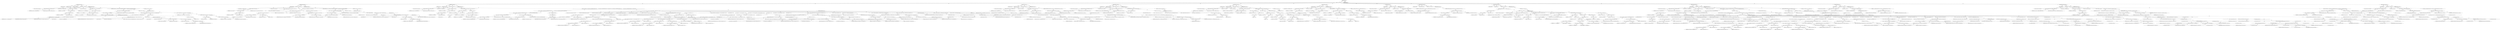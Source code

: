 digraph "&lt;global&gt;" {  
"10915" [label = <(METHOD,&lt;global&gt;)<SUB>35</SUB>> ]
"10916" [label = <(BLOCK,&lt;empty&gt;,&lt;empty&gt;)> ]
"10917" [label = <(METHOD,TIFFComputeStrip)<SUB>35</SUB>> ]
"10918" [label = <(PARAM,TIFF *tif)<SUB>35</SUB>> ]
"10919" [label = <(PARAM,uint32_t row)<SUB>35</SUB>> ]
"10920" [label = <(PARAM,uint16_t sample)<SUB>35</SUB>> ]
"10921" [label = <(BLOCK,&lt;empty&gt;,&lt;empty&gt;)<SUB>36</SUB>> ]
"10922" [label = <(LOCAL,constchar[] module: char[])<SUB>37</SUB>> ]
"10923" [label = <(&lt;operator&gt;.assignment,module[] = &quot;TIFFComputeStrip&quot;)<SUB>37</SUB>> ]
"10924" [label = <(IDENTIFIER,module,module[] = &quot;TIFFComputeStrip&quot;)<SUB>37</SUB>> ]
"10925" [label = <(LITERAL,&quot;TIFFComputeStrip&quot;,module[] = &quot;TIFFComputeStrip&quot;)<SUB>37</SUB>> ]
"10926" [label = <(LOCAL,TIFFDirectory* td: TIFFDirectory)<SUB>38</SUB>> ]
"10927" [label = <(&lt;operator&gt;.assignment,*td = &amp;tif-&gt;tif_dir)<SUB>38</SUB>> ]
"10928" [label = <(IDENTIFIER,td,*td = &amp;tif-&gt;tif_dir)<SUB>38</SUB>> ]
"10929" [label = <(&lt;operator&gt;.addressOf,&amp;tif-&gt;tif_dir)<SUB>38</SUB>> ]
"10930" [label = <(&lt;operator&gt;.indirectFieldAccess,tif-&gt;tif_dir)<SUB>38</SUB>> ]
"10931" [label = <(IDENTIFIER,tif,*td = &amp;tif-&gt;tif_dir)<SUB>38</SUB>> ]
"10932" [label = <(FIELD_IDENTIFIER,tif_dir,tif_dir)<SUB>38</SUB>> ]
"10933" [label = <(LOCAL,uint32_t strip: uint32_t)<SUB>39</SUB>> ]
"10934" [label = <(&lt;operator&gt;.assignment,strip = row / td-&gt;td_rowsperstrip)<SUB>41</SUB>> ]
"10935" [label = <(IDENTIFIER,strip,strip = row / td-&gt;td_rowsperstrip)<SUB>41</SUB>> ]
"10936" [label = <(&lt;operator&gt;.division,row / td-&gt;td_rowsperstrip)<SUB>41</SUB>> ]
"10937" [label = <(IDENTIFIER,row,row / td-&gt;td_rowsperstrip)<SUB>41</SUB>> ]
"10938" [label = <(&lt;operator&gt;.indirectFieldAccess,td-&gt;td_rowsperstrip)<SUB>41</SUB>> ]
"10939" [label = <(IDENTIFIER,td,row / td-&gt;td_rowsperstrip)<SUB>41</SUB>> ]
"10940" [label = <(FIELD_IDENTIFIER,td_rowsperstrip,td_rowsperstrip)<SUB>41</SUB>> ]
"10941" [label = <(CONTROL_STRUCTURE,if (td-&gt;td_planarconfig == PLANARCONFIG_SEPARATE),if (td-&gt;td_planarconfig == PLANARCONFIG_SEPARATE))<SUB>42</SUB>> ]
"10942" [label = <(&lt;operator&gt;.equals,td-&gt;td_planarconfig == PLANARCONFIG_SEPARATE)<SUB>42</SUB>> ]
"10943" [label = <(&lt;operator&gt;.indirectFieldAccess,td-&gt;td_planarconfig)<SUB>42</SUB>> ]
"10944" [label = <(IDENTIFIER,td,td-&gt;td_planarconfig == PLANARCONFIG_SEPARATE)<SUB>42</SUB>> ]
"10945" [label = <(FIELD_IDENTIFIER,td_planarconfig,td_planarconfig)<SUB>42</SUB>> ]
"10946" [label = <(IDENTIFIER,PLANARCONFIG_SEPARATE,td-&gt;td_planarconfig == PLANARCONFIG_SEPARATE)<SUB>42</SUB>> ]
"10947" [label = <(BLOCK,&lt;empty&gt;,&lt;empty&gt;)<SUB>43</SUB>> ]
"10948" [label = <(CONTROL_STRUCTURE,if (sample &gt;= td-&gt;td_samplesperpixel),if (sample &gt;= td-&gt;td_samplesperpixel))<SUB>44</SUB>> ]
"10949" [label = <(&lt;operator&gt;.greaterEqualsThan,sample &gt;= td-&gt;td_samplesperpixel)<SUB>44</SUB>> ]
"10950" [label = <(IDENTIFIER,sample,sample &gt;= td-&gt;td_samplesperpixel)<SUB>44</SUB>> ]
"10951" [label = <(&lt;operator&gt;.indirectFieldAccess,td-&gt;td_samplesperpixel)<SUB>44</SUB>> ]
"10952" [label = <(IDENTIFIER,td,sample &gt;= td-&gt;td_samplesperpixel)<SUB>44</SUB>> ]
"10953" [label = <(FIELD_IDENTIFIER,td_samplesperpixel,td_samplesperpixel)<SUB>44</SUB>> ]
"10954" [label = <(BLOCK,&lt;empty&gt;,&lt;empty&gt;)<SUB>45</SUB>> ]
"10955" [label = <(TIFFErrorExtR,TIFFErrorExtR(tif, module, &quot;%lu: Sample out of range, max %lu&quot;,\012                          (unsigned long)sample,\012                          (unsigned long)td-&gt;td_samplesperpixel))<SUB>46</SUB>> ]
"10956" [label = <(IDENTIFIER,tif,TIFFErrorExtR(tif, module, &quot;%lu: Sample out of range, max %lu&quot;,\012                          (unsigned long)sample,\012                          (unsigned long)td-&gt;td_samplesperpixel))<SUB>46</SUB>> ]
"10957" [label = <(IDENTIFIER,module,TIFFErrorExtR(tif, module, &quot;%lu: Sample out of range, max %lu&quot;,\012                          (unsigned long)sample,\012                          (unsigned long)td-&gt;td_samplesperpixel))<SUB>46</SUB>> ]
"10958" [label = <(LITERAL,&quot;%lu: Sample out of range, max %lu&quot;,TIFFErrorExtR(tif, module, &quot;%lu: Sample out of range, max %lu&quot;,\012                          (unsigned long)sample,\012                          (unsigned long)td-&gt;td_samplesperpixel))<SUB>46</SUB>> ]
"10959" [label = <(&lt;operator&gt;.cast,(unsigned long)sample)<SUB>47</SUB>> ]
"10960" [label = <(UNKNOWN,unsigned long,unsigned long)<SUB>47</SUB>> ]
"10961" [label = <(IDENTIFIER,sample,(unsigned long)sample)<SUB>47</SUB>> ]
"10962" [label = <(&lt;operator&gt;.cast,(unsigned long)td-&gt;td_samplesperpixel)<SUB>48</SUB>> ]
"10963" [label = <(UNKNOWN,unsigned long,unsigned long)<SUB>48</SUB>> ]
"10964" [label = <(&lt;operator&gt;.indirectFieldAccess,td-&gt;td_samplesperpixel)<SUB>48</SUB>> ]
"10965" [label = <(IDENTIFIER,td,(unsigned long)td-&gt;td_samplesperpixel)<SUB>48</SUB>> ]
"10966" [label = <(FIELD_IDENTIFIER,td_samplesperpixel,td_samplesperpixel)<SUB>48</SUB>> ]
"10967" [label = <(RETURN,return (0);,return (0);)<SUB>49</SUB>> ]
"10968" [label = <(LITERAL,0,return (0);)<SUB>49</SUB>> ]
"10969" [label = <(&lt;operator&gt;.assignmentPlus,strip += (uint32_t)sample * td-&gt;td_stripsperimage)<SUB>51</SUB>> ]
"10970" [label = <(IDENTIFIER,strip,strip += (uint32_t)sample * td-&gt;td_stripsperimage)<SUB>51</SUB>> ]
"10971" [label = <(&lt;operator&gt;.multiplication,(uint32_t)sample * td-&gt;td_stripsperimage)<SUB>51</SUB>> ]
"10972" [label = <(&lt;operator&gt;.cast,(uint32_t)sample)<SUB>51</SUB>> ]
"10973" [label = <(UNKNOWN,uint32_t,uint32_t)<SUB>51</SUB>> ]
"10974" [label = <(IDENTIFIER,sample,(uint32_t)sample)<SUB>51</SUB>> ]
"10975" [label = <(&lt;operator&gt;.indirectFieldAccess,td-&gt;td_stripsperimage)<SUB>51</SUB>> ]
"10976" [label = <(IDENTIFIER,td,(uint32_t)sample * td-&gt;td_stripsperimage)<SUB>51</SUB>> ]
"10977" [label = <(FIELD_IDENTIFIER,td_stripsperimage,td_stripsperimage)<SUB>51</SUB>> ]
"10978" [label = <(RETURN,return (strip);,return (strip);)<SUB>53</SUB>> ]
"10979" [label = <(IDENTIFIER,strip,return (strip);)<SUB>53</SUB>> ]
"10980" [label = <(METHOD_RETURN,uint32_t)<SUB>35</SUB>> ]
"10982" [label = <(METHOD,TIFFNumberOfStrips)<SUB>59</SUB>> ]
"10983" [label = <(PARAM,TIFF *tif)<SUB>59</SUB>> ]
"10984" [label = <(BLOCK,&lt;empty&gt;,&lt;empty&gt;)<SUB>60</SUB>> ]
"10985" [label = <(LOCAL,TIFFDirectory* td: TIFFDirectory)<SUB>61</SUB>> ]
"10986" [label = <(&lt;operator&gt;.assignment,*td = &amp;tif-&gt;tif_dir)<SUB>61</SUB>> ]
"10987" [label = <(IDENTIFIER,td,*td = &amp;tif-&gt;tif_dir)<SUB>61</SUB>> ]
"10988" [label = <(&lt;operator&gt;.addressOf,&amp;tif-&gt;tif_dir)<SUB>61</SUB>> ]
"10989" [label = <(&lt;operator&gt;.indirectFieldAccess,tif-&gt;tif_dir)<SUB>61</SUB>> ]
"10990" [label = <(IDENTIFIER,tif,*td = &amp;tif-&gt;tif_dir)<SUB>61</SUB>> ]
"10991" [label = <(FIELD_IDENTIFIER,tif_dir,tif_dir)<SUB>61</SUB>> ]
"10992" [label = <(LOCAL,uint32_t nstrips: uint32_t)<SUB>62</SUB>> ]
"10993" [label = <(&lt;operator&gt;.assignment,nstrips = (td-&gt;td_rowsperstrip == (uint32_t)-1\012                   ? 1\012                   : TIFFhowmany_32(td-&gt;td_imagelength, td-&gt;td_rowsperstrip)))<SUB>64</SUB>> ]
"10994" [label = <(IDENTIFIER,nstrips,nstrips = (td-&gt;td_rowsperstrip == (uint32_t)-1\012                   ? 1\012                   : TIFFhowmany_32(td-&gt;td_imagelength, td-&gt;td_rowsperstrip)))<SUB>64</SUB>> ]
"10995" [label = <(&lt;operator&gt;.conditional,td-&gt;td_rowsperstrip == (uint32_t)-1\012                   ? 1\012                   : TIFFhowmany_32(td-&gt;td_imagelength, td-&gt;td_rowsperstrip))<SUB>64</SUB>> ]
"10996" [label = <(&lt;operator&gt;.equals,td-&gt;td_rowsperstrip == (uint32_t)-1)<SUB>64</SUB>> ]
"10997" [label = <(&lt;operator&gt;.indirectFieldAccess,td-&gt;td_rowsperstrip)<SUB>64</SUB>> ]
"10998" [label = <(IDENTIFIER,td,td-&gt;td_rowsperstrip == (uint32_t)-1)<SUB>64</SUB>> ]
"10999" [label = <(FIELD_IDENTIFIER,td_rowsperstrip,td_rowsperstrip)<SUB>64</SUB>> ]
"11000" [label = <(&lt;operator&gt;.subtraction,(uint32_t)-1)<SUB>64</SUB>> ]
"11001" [label = <(IDENTIFIER,uint32_t,(uint32_t)-1)<SUB>64</SUB>> ]
"11002" [label = <(LITERAL,1,(uint32_t)-1)<SUB>64</SUB>> ]
"11003" [label = <(LITERAL,1,td-&gt;td_rowsperstrip == (uint32_t)-1\012                   ? 1\012                   : TIFFhowmany_32(td-&gt;td_imagelength, td-&gt;td_rowsperstrip))<SUB>65</SUB>> ]
"11004" [label = <(TIFFhowmany_32,TIFFhowmany_32(td-&gt;td_imagelength, td-&gt;td_rowsperstrip))<SUB>66</SUB>> ]
"11005" [label = <(&lt;operator&gt;.indirectFieldAccess,td-&gt;td_imagelength)<SUB>66</SUB>> ]
"11006" [label = <(IDENTIFIER,td,TIFFhowmany_32(td-&gt;td_imagelength, td-&gt;td_rowsperstrip))<SUB>66</SUB>> ]
"11007" [label = <(FIELD_IDENTIFIER,td_imagelength,td_imagelength)<SUB>66</SUB>> ]
"11008" [label = <(&lt;operator&gt;.indirectFieldAccess,td-&gt;td_rowsperstrip)<SUB>66</SUB>> ]
"11009" [label = <(IDENTIFIER,td,TIFFhowmany_32(td-&gt;td_imagelength, td-&gt;td_rowsperstrip))<SUB>66</SUB>> ]
"11010" [label = <(FIELD_IDENTIFIER,td_rowsperstrip,td_rowsperstrip)<SUB>66</SUB>> ]
"11011" [label = <(CONTROL_STRUCTURE,if (td-&gt;td_planarconfig == PLANARCONFIG_SEPARATE),if (td-&gt;td_planarconfig == PLANARCONFIG_SEPARATE))<SUB>67</SUB>> ]
"11012" [label = <(&lt;operator&gt;.equals,td-&gt;td_planarconfig == PLANARCONFIG_SEPARATE)<SUB>67</SUB>> ]
"11013" [label = <(&lt;operator&gt;.indirectFieldAccess,td-&gt;td_planarconfig)<SUB>67</SUB>> ]
"11014" [label = <(IDENTIFIER,td,td-&gt;td_planarconfig == PLANARCONFIG_SEPARATE)<SUB>67</SUB>> ]
"11015" [label = <(FIELD_IDENTIFIER,td_planarconfig,td_planarconfig)<SUB>67</SUB>> ]
"11016" [label = <(IDENTIFIER,PLANARCONFIG_SEPARATE,td-&gt;td_planarconfig == PLANARCONFIG_SEPARATE)<SUB>67</SUB>> ]
"11017" [label = <(BLOCK,&lt;empty&gt;,&lt;empty&gt;)<SUB>68</SUB>> ]
"11018" [label = <(&lt;operator&gt;.assignment,nstrips =\012            _TIFFMultiply32(tif, nstrips, (uint32_t)td-&gt;td_samplesperpixel,\012                            &quot;TIFFNumberOfStrips&quot;))<SUB>68</SUB>> ]
"11019" [label = <(IDENTIFIER,nstrips,nstrips =\012            _TIFFMultiply32(tif, nstrips, (uint32_t)td-&gt;td_samplesperpixel,\012                            &quot;TIFFNumberOfStrips&quot;))<SUB>68</SUB>> ]
"11020" [label = <(_TIFFMultiply32,_TIFFMultiply32(tif, nstrips, (uint32_t)td-&gt;td_samplesperpixel,\012                            &quot;TIFFNumberOfStrips&quot;))<SUB>69</SUB>> ]
"11021" [label = <(IDENTIFIER,tif,_TIFFMultiply32(tif, nstrips, (uint32_t)td-&gt;td_samplesperpixel,\012                            &quot;TIFFNumberOfStrips&quot;))<SUB>69</SUB>> ]
"11022" [label = <(IDENTIFIER,nstrips,_TIFFMultiply32(tif, nstrips, (uint32_t)td-&gt;td_samplesperpixel,\012                            &quot;TIFFNumberOfStrips&quot;))<SUB>69</SUB>> ]
"11023" [label = <(&lt;operator&gt;.cast,(uint32_t)td-&gt;td_samplesperpixel)<SUB>69</SUB>> ]
"11024" [label = <(UNKNOWN,uint32_t,uint32_t)<SUB>69</SUB>> ]
"11025" [label = <(&lt;operator&gt;.indirectFieldAccess,td-&gt;td_samplesperpixel)<SUB>69</SUB>> ]
"11026" [label = <(IDENTIFIER,td,(uint32_t)td-&gt;td_samplesperpixel)<SUB>69</SUB>> ]
"11027" [label = <(FIELD_IDENTIFIER,td_samplesperpixel,td_samplesperpixel)<SUB>69</SUB>> ]
"11028" [label = <(LITERAL,&quot;TIFFNumberOfStrips&quot;,_TIFFMultiply32(tif, nstrips, (uint32_t)td-&gt;td_samplesperpixel,\012                            &quot;TIFFNumberOfStrips&quot;))<SUB>70</SUB>> ]
"11029" [label = <(RETURN,return (nstrips);,return (nstrips);)<SUB>71</SUB>> ]
"11030" [label = <(IDENTIFIER,nstrips,return (nstrips);)<SUB>71</SUB>> ]
"11031" [label = <(METHOD_RETURN,uint32_t)<SUB>59</SUB>> ]
"11033" [label = <(METHOD,TIFFVStripSize64)<SUB>77</SUB>> ]
"11034" [label = <(PARAM,TIFF *tif)<SUB>77</SUB>> ]
"11035" [label = <(PARAM,uint32_t nrows)<SUB>77</SUB>> ]
"11036" [label = <(BLOCK,&lt;empty&gt;,&lt;empty&gt;)<SUB>78</SUB>> ]
"11037" [label = <(LOCAL,constchar[] module: char[])<SUB>79</SUB>> ]
"11038" [label = <(&lt;operator&gt;.assignment,module[] = &quot;TIFFVStripSize64&quot;)<SUB>79</SUB>> ]
"11039" [label = <(IDENTIFIER,module,module[] = &quot;TIFFVStripSize64&quot;)<SUB>79</SUB>> ]
"11040" [label = <(LITERAL,&quot;TIFFVStripSize64&quot;,module[] = &quot;TIFFVStripSize64&quot;)<SUB>79</SUB>> ]
"11041" [label = <(LOCAL,TIFFDirectory* td: TIFFDirectory)<SUB>80</SUB>> ]
"11042" [label = <(&lt;operator&gt;.assignment,*td = &amp;tif-&gt;tif_dir)<SUB>80</SUB>> ]
"11043" [label = <(IDENTIFIER,td,*td = &amp;tif-&gt;tif_dir)<SUB>80</SUB>> ]
"11044" [label = <(&lt;operator&gt;.addressOf,&amp;tif-&gt;tif_dir)<SUB>80</SUB>> ]
"11045" [label = <(&lt;operator&gt;.indirectFieldAccess,tif-&gt;tif_dir)<SUB>80</SUB>> ]
"11046" [label = <(IDENTIFIER,tif,*td = &amp;tif-&gt;tif_dir)<SUB>80</SUB>> ]
"11047" [label = <(FIELD_IDENTIFIER,tif_dir,tif_dir)<SUB>80</SUB>> ]
"11048" [label = <(CONTROL_STRUCTURE,if (nrows == (uint32_t)(-1)),if (nrows == (uint32_t)(-1)))<SUB>81</SUB>> ]
"11049" [label = <(&lt;operator&gt;.equals,nrows == (uint32_t)(-1))<SUB>81</SUB>> ]
"11050" [label = <(IDENTIFIER,nrows,nrows == (uint32_t)(-1))<SUB>81</SUB>> ]
"11051" [label = <(uint32_t,(uint32_t)(-1))<SUB>81</SUB>> ]
"11052" [label = <(&lt;operator&gt;.minus,-1)<SUB>81</SUB>> ]
"11053" [label = <(LITERAL,1,-1)<SUB>81</SUB>> ]
"11054" [label = <(BLOCK,&lt;empty&gt;,&lt;empty&gt;)<SUB>82</SUB>> ]
"11055" [label = <(&lt;operator&gt;.assignment,nrows = td-&gt;td_imagelength)<SUB>82</SUB>> ]
"11056" [label = <(IDENTIFIER,nrows,nrows = td-&gt;td_imagelength)<SUB>82</SUB>> ]
"11057" [label = <(&lt;operator&gt;.indirectFieldAccess,td-&gt;td_imagelength)<SUB>82</SUB>> ]
"11058" [label = <(IDENTIFIER,td,nrows = td-&gt;td_imagelength)<SUB>82</SUB>> ]
"11059" [label = <(FIELD_IDENTIFIER,td_imagelength,td_imagelength)<SUB>82</SUB>> ]
"11060" [label = <(CONTROL_STRUCTURE,if ((td-&gt;td_planarconfig == PLANARCONFIG_CONTIG) &amp;&amp;\012        (td-&gt;td_photometric == PHOTOMETRIC_YCBCR) &amp;&amp; (!isUpSampled(tif))),if ((td-&gt;td_planarconfig == PLANARCONFIG_CONTIG) &amp;&amp;\012        (td-&gt;td_photometric == PHOTOMETRIC_YCBCR) &amp;&amp; (!isUpSampled(tif))))<SUB>83</SUB>> ]
"11061" [label = <(&lt;operator&gt;.logicalAnd,(td-&gt;td_planarconfig == PLANARCONFIG_CONTIG) &amp;&amp;\012        (td-&gt;td_photometric == PHOTOMETRIC_YCBCR) &amp;&amp; (!isUpSampled(tif)))<SUB>83</SUB>> ]
"11062" [label = <(&lt;operator&gt;.logicalAnd,(td-&gt;td_planarconfig == PLANARCONFIG_CONTIG) &amp;&amp;\012        (td-&gt;td_photometric == PHOTOMETRIC_YCBCR))<SUB>83</SUB>> ]
"11063" [label = <(&lt;operator&gt;.equals,td-&gt;td_planarconfig == PLANARCONFIG_CONTIG)<SUB>83</SUB>> ]
"11064" [label = <(&lt;operator&gt;.indirectFieldAccess,td-&gt;td_planarconfig)<SUB>83</SUB>> ]
"11065" [label = <(IDENTIFIER,td,td-&gt;td_planarconfig == PLANARCONFIG_CONTIG)<SUB>83</SUB>> ]
"11066" [label = <(FIELD_IDENTIFIER,td_planarconfig,td_planarconfig)<SUB>83</SUB>> ]
"11067" [label = <(IDENTIFIER,PLANARCONFIG_CONTIG,td-&gt;td_planarconfig == PLANARCONFIG_CONTIG)<SUB>83</SUB>> ]
"11068" [label = <(&lt;operator&gt;.equals,td-&gt;td_photometric == PHOTOMETRIC_YCBCR)<SUB>84</SUB>> ]
"11069" [label = <(&lt;operator&gt;.indirectFieldAccess,td-&gt;td_photometric)<SUB>84</SUB>> ]
"11070" [label = <(IDENTIFIER,td,td-&gt;td_photometric == PHOTOMETRIC_YCBCR)<SUB>84</SUB>> ]
"11071" [label = <(FIELD_IDENTIFIER,td_photometric,td_photometric)<SUB>84</SUB>> ]
"11072" [label = <(IDENTIFIER,PHOTOMETRIC_YCBCR,td-&gt;td_photometric == PHOTOMETRIC_YCBCR)<SUB>84</SUB>> ]
"11073" [label = <(&lt;operator&gt;.logicalNot,!isUpSampled(tif))<SUB>84</SUB>> ]
"11074" [label = <(isUpSampled,isUpSampled(tif))<SUB>84</SUB>> ]
"11075" [label = <(IDENTIFIER,tif,isUpSampled(tif))<SUB>84</SUB>> ]
"11076" [label = <(BLOCK,&lt;empty&gt;,&lt;empty&gt;)<SUB>85</SUB>> ]
"11077" [label = <(LOCAL,uint16_t[2] ycbcrsubsampling: uint16_t[2])<SUB>94</SUB>> ]
"11078" [label = <(LOCAL,uint16_t samplingblock_samples: uint16_t)<SUB>95</SUB>> ]
"11079" [label = <(LOCAL,uint32_t samplingblocks_hor: uint32_t)<SUB>96</SUB>> ]
"11080" [label = <(LOCAL,uint32_t samplingblocks_ver: uint32_t)<SUB>97</SUB>> ]
"11081" [label = <(LOCAL,uint64_t samplingrow_samples: uint64_t)<SUB>98</SUB>> ]
"11082" [label = <(LOCAL,uint64_t samplingrow_size: uint64_t)<SUB>99</SUB>> ]
"11083" [label = <(CONTROL_STRUCTURE,if (td-&gt;td_samplesperpixel != 3),if (td-&gt;td_samplesperpixel != 3))<SUB>100</SUB>> ]
"11084" [label = <(&lt;operator&gt;.notEquals,td-&gt;td_samplesperpixel != 3)<SUB>100</SUB>> ]
"11085" [label = <(&lt;operator&gt;.indirectFieldAccess,td-&gt;td_samplesperpixel)<SUB>100</SUB>> ]
"11086" [label = <(IDENTIFIER,td,td-&gt;td_samplesperpixel != 3)<SUB>100</SUB>> ]
"11087" [label = <(FIELD_IDENTIFIER,td_samplesperpixel,td_samplesperpixel)<SUB>100</SUB>> ]
"11088" [label = <(LITERAL,3,td-&gt;td_samplesperpixel != 3)<SUB>100</SUB>> ]
"11089" [label = <(BLOCK,&lt;empty&gt;,&lt;empty&gt;)<SUB>101</SUB>> ]
"11090" [label = <(TIFFErrorExtR,TIFFErrorExtR(tif, module, &quot;Invalid td_samplesperpixel value&quot;))<SUB>102</SUB>> ]
"11091" [label = <(IDENTIFIER,tif,TIFFErrorExtR(tif, module, &quot;Invalid td_samplesperpixel value&quot;))<SUB>102</SUB>> ]
"11092" [label = <(IDENTIFIER,module,TIFFErrorExtR(tif, module, &quot;Invalid td_samplesperpixel value&quot;))<SUB>102</SUB>> ]
"11093" [label = <(LITERAL,&quot;Invalid td_samplesperpixel value&quot;,TIFFErrorExtR(tif, module, &quot;Invalid td_samplesperpixel value&quot;))<SUB>102</SUB>> ]
"11094" [label = <(RETURN,return 0;,return 0;)<SUB>103</SUB>> ]
"11095" [label = <(LITERAL,0,return 0;)<SUB>103</SUB>> ]
"11096" [label = <(TIFFGetFieldDefaulted,TIFFGetFieldDefaulted(tif, TIFFTAG_YCBCRSUBSAMPLING,\012                              ycbcrsubsampling + 0, ycbcrsubsampling + 1))<SUB>105</SUB>> ]
"11097" [label = <(IDENTIFIER,tif,TIFFGetFieldDefaulted(tif, TIFFTAG_YCBCRSUBSAMPLING,\012                              ycbcrsubsampling + 0, ycbcrsubsampling + 1))<SUB>105</SUB>> ]
"11098" [label = <(IDENTIFIER,TIFFTAG_YCBCRSUBSAMPLING,TIFFGetFieldDefaulted(tif, TIFFTAG_YCBCRSUBSAMPLING,\012                              ycbcrsubsampling + 0, ycbcrsubsampling + 1))<SUB>105</SUB>> ]
"11099" [label = <(&lt;operator&gt;.addition,ycbcrsubsampling + 0)<SUB>106</SUB>> ]
"11100" [label = <(IDENTIFIER,ycbcrsubsampling,ycbcrsubsampling + 0)<SUB>106</SUB>> ]
"11101" [label = <(LITERAL,0,ycbcrsubsampling + 0)<SUB>106</SUB>> ]
"11102" [label = <(&lt;operator&gt;.addition,ycbcrsubsampling + 1)<SUB>106</SUB>> ]
"11103" [label = <(IDENTIFIER,ycbcrsubsampling,ycbcrsubsampling + 1)<SUB>106</SUB>> ]
"11104" [label = <(LITERAL,1,ycbcrsubsampling + 1)<SUB>106</SUB>> ]
"11105" [label = <(CONTROL_STRUCTURE,if ((ycbcrsubsampling[0] != 1 &amp;&amp; ycbcrsubsampling[0] != 2 &amp;&amp;\012             ycbcrsubsampling[0] != 4) ||\012            (ycbcrsubsampling[1] != 1 &amp;&amp; ycbcrsubsampling[1] != 2 &amp;&amp;\012             ycbcrsubsampling[1] != 4)),if ((ycbcrsubsampling[0] != 1 &amp;&amp; ycbcrsubsampling[0] != 2 &amp;&amp;\012             ycbcrsubsampling[0] != 4) ||\012            (ycbcrsubsampling[1] != 1 &amp;&amp; ycbcrsubsampling[1] != 2 &amp;&amp;\012             ycbcrsubsampling[1] != 4)))<SUB>107</SUB>> ]
"11106" [label = <(&lt;operator&gt;.logicalOr,(ycbcrsubsampling[0] != 1 &amp;&amp; ycbcrsubsampling[0] != 2 &amp;&amp;\012             ycbcrsubsampling[0] != 4) ||\012            (ycbcrsubsampling[1] != 1 &amp;&amp; ycbcrsubsampling[1] != 2 &amp;&amp;\012             ycbcrsubsampling[1] != 4))<SUB>107</SUB>> ]
"11107" [label = <(&lt;operator&gt;.logicalAnd,ycbcrsubsampling[0] != 1 &amp;&amp; ycbcrsubsampling[0] != 2 &amp;&amp;\012             ycbcrsubsampling[0] != 4)<SUB>107</SUB>> ]
"11108" [label = <(&lt;operator&gt;.logicalAnd,ycbcrsubsampling[0] != 1 &amp;&amp; ycbcrsubsampling[0] != 2)<SUB>107</SUB>> ]
"11109" [label = <(&lt;operator&gt;.notEquals,ycbcrsubsampling[0] != 1)<SUB>107</SUB>> ]
"11110" [label = <(&lt;operator&gt;.indirectIndexAccess,ycbcrsubsampling[0])<SUB>107</SUB>> ]
"11111" [label = <(IDENTIFIER,ycbcrsubsampling,ycbcrsubsampling[0] != 1)<SUB>107</SUB>> ]
"11112" [label = <(LITERAL,0,ycbcrsubsampling[0] != 1)<SUB>107</SUB>> ]
"11113" [label = <(LITERAL,1,ycbcrsubsampling[0] != 1)<SUB>107</SUB>> ]
"11114" [label = <(&lt;operator&gt;.notEquals,ycbcrsubsampling[0] != 2)<SUB>107</SUB>> ]
"11115" [label = <(&lt;operator&gt;.indirectIndexAccess,ycbcrsubsampling[0])<SUB>107</SUB>> ]
"11116" [label = <(IDENTIFIER,ycbcrsubsampling,ycbcrsubsampling[0] != 2)<SUB>107</SUB>> ]
"11117" [label = <(LITERAL,0,ycbcrsubsampling[0] != 2)<SUB>107</SUB>> ]
"11118" [label = <(LITERAL,2,ycbcrsubsampling[0] != 2)<SUB>107</SUB>> ]
"11119" [label = <(&lt;operator&gt;.notEquals,ycbcrsubsampling[0] != 4)<SUB>108</SUB>> ]
"11120" [label = <(&lt;operator&gt;.indirectIndexAccess,ycbcrsubsampling[0])<SUB>108</SUB>> ]
"11121" [label = <(IDENTIFIER,ycbcrsubsampling,ycbcrsubsampling[0] != 4)<SUB>108</SUB>> ]
"11122" [label = <(LITERAL,0,ycbcrsubsampling[0] != 4)<SUB>108</SUB>> ]
"11123" [label = <(LITERAL,4,ycbcrsubsampling[0] != 4)<SUB>108</SUB>> ]
"11124" [label = <(&lt;operator&gt;.logicalAnd,ycbcrsubsampling[1] != 1 &amp;&amp; ycbcrsubsampling[1] != 2 &amp;&amp;\012             ycbcrsubsampling[1] != 4)<SUB>109</SUB>> ]
"11125" [label = <(&lt;operator&gt;.logicalAnd,ycbcrsubsampling[1] != 1 &amp;&amp; ycbcrsubsampling[1] != 2)<SUB>109</SUB>> ]
"11126" [label = <(&lt;operator&gt;.notEquals,ycbcrsubsampling[1] != 1)<SUB>109</SUB>> ]
"11127" [label = <(&lt;operator&gt;.indirectIndexAccess,ycbcrsubsampling[1])<SUB>109</SUB>> ]
"11128" [label = <(IDENTIFIER,ycbcrsubsampling,ycbcrsubsampling[1] != 1)<SUB>109</SUB>> ]
"11129" [label = <(LITERAL,1,ycbcrsubsampling[1] != 1)<SUB>109</SUB>> ]
"11130" [label = <(LITERAL,1,ycbcrsubsampling[1] != 1)<SUB>109</SUB>> ]
"11131" [label = <(&lt;operator&gt;.notEquals,ycbcrsubsampling[1] != 2)<SUB>109</SUB>> ]
"11132" [label = <(&lt;operator&gt;.indirectIndexAccess,ycbcrsubsampling[1])<SUB>109</SUB>> ]
"11133" [label = <(IDENTIFIER,ycbcrsubsampling,ycbcrsubsampling[1] != 2)<SUB>109</SUB>> ]
"11134" [label = <(LITERAL,1,ycbcrsubsampling[1] != 2)<SUB>109</SUB>> ]
"11135" [label = <(LITERAL,2,ycbcrsubsampling[1] != 2)<SUB>109</SUB>> ]
"11136" [label = <(&lt;operator&gt;.notEquals,ycbcrsubsampling[1] != 4)<SUB>110</SUB>> ]
"11137" [label = <(&lt;operator&gt;.indirectIndexAccess,ycbcrsubsampling[1])<SUB>110</SUB>> ]
"11138" [label = <(IDENTIFIER,ycbcrsubsampling,ycbcrsubsampling[1] != 4)<SUB>110</SUB>> ]
"11139" [label = <(LITERAL,1,ycbcrsubsampling[1] != 4)<SUB>110</SUB>> ]
"11140" [label = <(LITERAL,4,ycbcrsubsampling[1] != 4)<SUB>110</SUB>> ]
"11141" [label = <(BLOCK,&lt;empty&gt;,&lt;empty&gt;)<SUB>111</SUB>> ]
"11142" [label = <(TIFFErrorExtR,TIFFErrorExtR(tif, module, &quot;Invalid YCbCr subsampling (%dx%d)&quot;,\012                          ycbcrsubsampling[0], ycbcrsubsampling[1]))<SUB>112</SUB>> ]
"11143" [label = <(IDENTIFIER,tif,TIFFErrorExtR(tif, module, &quot;Invalid YCbCr subsampling (%dx%d)&quot;,\012                          ycbcrsubsampling[0], ycbcrsubsampling[1]))<SUB>112</SUB>> ]
"11144" [label = <(IDENTIFIER,module,TIFFErrorExtR(tif, module, &quot;Invalid YCbCr subsampling (%dx%d)&quot;,\012                          ycbcrsubsampling[0], ycbcrsubsampling[1]))<SUB>112</SUB>> ]
"11145" [label = <(LITERAL,&quot;Invalid YCbCr subsampling (%dx%d)&quot;,TIFFErrorExtR(tif, module, &quot;Invalid YCbCr subsampling (%dx%d)&quot;,\012                          ycbcrsubsampling[0], ycbcrsubsampling[1]))<SUB>112</SUB>> ]
"11146" [label = <(&lt;operator&gt;.indirectIndexAccess,ycbcrsubsampling[0])<SUB>113</SUB>> ]
"11147" [label = <(IDENTIFIER,ycbcrsubsampling,TIFFErrorExtR(tif, module, &quot;Invalid YCbCr subsampling (%dx%d)&quot;,\012                          ycbcrsubsampling[0], ycbcrsubsampling[1]))<SUB>113</SUB>> ]
"11148" [label = <(LITERAL,0,TIFFErrorExtR(tif, module, &quot;Invalid YCbCr subsampling (%dx%d)&quot;,\012                          ycbcrsubsampling[0], ycbcrsubsampling[1]))<SUB>113</SUB>> ]
"11149" [label = <(&lt;operator&gt;.indirectIndexAccess,ycbcrsubsampling[1])<SUB>113</SUB>> ]
"11150" [label = <(IDENTIFIER,ycbcrsubsampling,TIFFErrorExtR(tif, module, &quot;Invalid YCbCr subsampling (%dx%d)&quot;,\012                          ycbcrsubsampling[0], ycbcrsubsampling[1]))<SUB>113</SUB>> ]
"11151" [label = <(LITERAL,1,TIFFErrorExtR(tif, module, &quot;Invalid YCbCr subsampling (%dx%d)&quot;,\012                          ycbcrsubsampling[0], ycbcrsubsampling[1]))<SUB>113</SUB>> ]
"11152" [label = <(RETURN,return 0;,return 0;)<SUB>114</SUB>> ]
"11153" [label = <(LITERAL,0,return 0;)<SUB>114</SUB>> ]
"11154" [label = <(&lt;operator&gt;.assignment,samplingblock_samples = ycbcrsubsampling[0] * ycbcrsubsampling[1] + 2)<SUB>116</SUB>> ]
"11155" [label = <(IDENTIFIER,samplingblock_samples,samplingblock_samples = ycbcrsubsampling[0] * ycbcrsubsampling[1] + 2)<SUB>116</SUB>> ]
"11156" [label = <(&lt;operator&gt;.addition,ycbcrsubsampling[0] * ycbcrsubsampling[1] + 2)<SUB>116</SUB>> ]
"11157" [label = <(&lt;operator&gt;.multiplication,ycbcrsubsampling[0] * ycbcrsubsampling[1])<SUB>116</SUB>> ]
"11158" [label = <(&lt;operator&gt;.indirectIndexAccess,ycbcrsubsampling[0])<SUB>116</SUB>> ]
"11159" [label = <(IDENTIFIER,ycbcrsubsampling,ycbcrsubsampling[0] * ycbcrsubsampling[1])<SUB>116</SUB>> ]
"11160" [label = <(LITERAL,0,ycbcrsubsampling[0] * ycbcrsubsampling[1])<SUB>116</SUB>> ]
"11161" [label = <(&lt;operator&gt;.indirectIndexAccess,ycbcrsubsampling[1])<SUB>116</SUB>> ]
"11162" [label = <(IDENTIFIER,ycbcrsubsampling,ycbcrsubsampling[0] * ycbcrsubsampling[1])<SUB>116</SUB>> ]
"11163" [label = <(LITERAL,1,ycbcrsubsampling[0] * ycbcrsubsampling[1])<SUB>116</SUB>> ]
"11164" [label = <(LITERAL,2,ycbcrsubsampling[0] * ycbcrsubsampling[1] + 2)<SUB>116</SUB>> ]
"11165" [label = <(&lt;operator&gt;.assignment,samplingblocks_hor =\012            TIFFhowmany_32(td-&gt;td_imagewidth, ycbcrsubsampling[0]))<SUB>117</SUB>> ]
"11166" [label = <(IDENTIFIER,samplingblocks_hor,samplingblocks_hor =\012            TIFFhowmany_32(td-&gt;td_imagewidth, ycbcrsubsampling[0]))<SUB>117</SUB>> ]
"11167" [label = <(TIFFhowmany_32,TIFFhowmany_32(td-&gt;td_imagewidth, ycbcrsubsampling[0]))<SUB>118</SUB>> ]
"11168" [label = <(&lt;operator&gt;.indirectFieldAccess,td-&gt;td_imagewidth)<SUB>118</SUB>> ]
"11169" [label = <(IDENTIFIER,td,TIFFhowmany_32(td-&gt;td_imagewidth, ycbcrsubsampling[0]))<SUB>118</SUB>> ]
"11170" [label = <(FIELD_IDENTIFIER,td_imagewidth,td_imagewidth)<SUB>118</SUB>> ]
"11171" [label = <(&lt;operator&gt;.indirectIndexAccess,ycbcrsubsampling[0])<SUB>118</SUB>> ]
"11172" [label = <(IDENTIFIER,ycbcrsubsampling,TIFFhowmany_32(td-&gt;td_imagewidth, ycbcrsubsampling[0]))<SUB>118</SUB>> ]
"11173" [label = <(LITERAL,0,TIFFhowmany_32(td-&gt;td_imagewidth, ycbcrsubsampling[0]))<SUB>118</SUB>> ]
"11174" [label = <(&lt;operator&gt;.assignment,samplingblocks_ver = TIFFhowmany_32(nrows, ycbcrsubsampling[1]))<SUB>119</SUB>> ]
"11175" [label = <(IDENTIFIER,samplingblocks_ver,samplingblocks_ver = TIFFhowmany_32(nrows, ycbcrsubsampling[1]))<SUB>119</SUB>> ]
"11176" [label = <(TIFFhowmany_32,TIFFhowmany_32(nrows, ycbcrsubsampling[1]))<SUB>119</SUB>> ]
"11177" [label = <(IDENTIFIER,nrows,TIFFhowmany_32(nrows, ycbcrsubsampling[1]))<SUB>119</SUB>> ]
"11178" [label = <(&lt;operator&gt;.indirectIndexAccess,ycbcrsubsampling[1])<SUB>119</SUB>> ]
"11179" [label = <(IDENTIFIER,ycbcrsubsampling,TIFFhowmany_32(nrows, ycbcrsubsampling[1]))<SUB>119</SUB>> ]
"11180" [label = <(LITERAL,1,TIFFhowmany_32(nrows, ycbcrsubsampling[1]))<SUB>119</SUB>> ]
"11181" [label = <(&lt;operator&gt;.assignment,samplingrow_samples = _TIFFMultiply64(tif, samplingblocks_hor,\012                                              samplingblock_samples, module))<SUB>120</SUB>> ]
"11182" [label = <(IDENTIFIER,samplingrow_samples,samplingrow_samples = _TIFFMultiply64(tif, samplingblocks_hor,\012                                              samplingblock_samples, module))<SUB>120</SUB>> ]
"11183" [label = <(_TIFFMultiply64,_TIFFMultiply64(tif, samplingblocks_hor,\012                                              samplingblock_samples, module))<SUB>120</SUB>> ]
"11184" [label = <(IDENTIFIER,tif,_TIFFMultiply64(tif, samplingblocks_hor,\012                                              samplingblock_samples, module))<SUB>120</SUB>> ]
"11185" [label = <(IDENTIFIER,samplingblocks_hor,_TIFFMultiply64(tif, samplingblocks_hor,\012                                              samplingblock_samples, module))<SUB>120</SUB>> ]
"11186" [label = <(IDENTIFIER,samplingblock_samples,_TIFFMultiply64(tif, samplingblocks_hor,\012                                              samplingblock_samples, module))<SUB>121</SUB>> ]
"11187" [label = <(IDENTIFIER,module,_TIFFMultiply64(tif, samplingblocks_hor,\012                                              samplingblock_samples, module))<SUB>121</SUB>> ]
"11188" [label = <(&lt;operator&gt;.assignment,samplingrow_size = TIFFhowmany8_64(_TIFFMultiply64(\012            tif, samplingrow_samples, td-&gt;td_bitspersample, module)))<SUB>122</SUB>> ]
"11189" [label = <(IDENTIFIER,samplingrow_size,samplingrow_size = TIFFhowmany8_64(_TIFFMultiply64(\012            tif, samplingrow_samples, td-&gt;td_bitspersample, module)))<SUB>122</SUB>> ]
"11190" [label = <(TIFFhowmany8_64,TIFFhowmany8_64(_TIFFMultiply64(\012            tif, samplingrow_samples, td-&gt;td_bitspersample, module)))<SUB>122</SUB>> ]
"11191" [label = <(_TIFFMultiply64,_TIFFMultiply64(\012            tif, samplingrow_samples, td-&gt;td_bitspersample, module))<SUB>122</SUB>> ]
"11192" [label = <(IDENTIFIER,tif,_TIFFMultiply64(\012            tif, samplingrow_samples, td-&gt;td_bitspersample, module))<SUB>123</SUB>> ]
"11193" [label = <(IDENTIFIER,samplingrow_samples,_TIFFMultiply64(\012            tif, samplingrow_samples, td-&gt;td_bitspersample, module))<SUB>123</SUB>> ]
"11194" [label = <(&lt;operator&gt;.indirectFieldAccess,td-&gt;td_bitspersample)<SUB>123</SUB>> ]
"11195" [label = <(IDENTIFIER,td,_TIFFMultiply64(\012            tif, samplingrow_samples, td-&gt;td_bitspersample, module))<SUB>123</SUB>> ]
"11196" [label = <(FIELD_IDENTIFIER,td_bitspersample,td_bitspersample)<SUB>123</SUB>> ]
"11197" [label = <(IDENTIFIER,module,_TIFFMultiply64(\012            tif, samplingrow_samples, td-&gt;td_bitspersample, module))<SUB>123</SUB>> ]
"11198" [label = <(RETURN,return (\012            _TIFFMultiply64(tif, samplingrow_size, samplingblocks_ver, module));,return (\012            _TIFFMultiply64(tif, samplingrow_size, samplingblocks_ver, module));)<SUB>124</SUB>> ]
"11199" [label = <(_TIFFMultiply64,_TIFFMultiply64(tif, samplingrow_size, samplingblocks_ver, module))<SUB>125</SUB>> ]
"11200" [label = <(IDENTIFIER,tif,_TIFFMultiply64(tif, samplingrow_size, samplingblocks_ver, module))<SUB>125</SUB>> ]
"11201" [label = <(IDENTIFIER,samplingrow_size,_TIFFMultiply64(tif, samplingrow_size, samplingblocks_ver, module))<SUB>125</SUB>> ]
"11202" [label = <(IDENTIFIER,samplingblocks_ver,_TIFFMultiply64(tif, samplingrow_size, samplingblocks_ver, module))<SUB>125</SUB>> ]
"11203" [label = <(IDENTIFIER,module,_TIFFMultiply64(tif, samplingrow_size, samplingblocks_ver, module))<SUB>125</SUB>> ]
"11204" [label = <(CONTROL_STRUCTURE,else,else)<SUB>128</SUB>> ]
"11205" [label = <(BLOCK,&lt;empty&gt;,&lt;empty&gt;)<SUB>128</SUB>> ]
"11206" [label = <(RETURN,return (_TIFFMultiply64(tif, nrows, TIFFScanlineSize64(tif), module));,return (_TIFFMultiply64(tif, nrows, TIFFScanlineSize64(tif), module));)<SUB>128</SUB>> ]
"11207" [label = <(_TIFFMultiply64,_TIFFMultiply64(tif, nrows, TIFFScanlineSize64(tif), module))<SUB>128</SUB>> ]
"11208" [label = <(IDENTIFIER,tif,_TIFFMultiply64(tif, nrows, TIFFScanlineSize64(tif), module))<SUB>128</SUB>> ]
"11209" [label = <(IDENTIFIER,nrows,_TIFFMultiply64(tif, nrows, TIFFScanlineSize64(tif), module))<SUB>128</SUB>> ]
"11210" [label = <(TIFFScanlineSize64,TIFFScanlineSize64(tif))<SUB>128</SUB>> ]
"11211" [label = <(IDENTIFIER,tif,TIFFScanlineSize64(tif))<SUB>128</SUB>> ]
"11212" [label = <(IDENTIFIER,module,_TIFFMultiply64(tif, nrows, TIFFScanlineSize64(tif), module))<SUB>128</SUB>> ]
"11213" [label = <(METHOD_RETURN,uint64_t)<SUB>77</SUB>> ]
"11215" [label = <(METHOD,TIFFVStripSize)<SUB>130</SUB>> ]
"11216" [label = <(PARAM,TIFF *tif)<SUB>130</SUB>> ]
"11217" [label = <(PARAM,uint32_t nrows)<SUB>130</SUB>> ]
"11218" [label = <(BLOCK,&lt;empty&gt;,&lt;empty&gt;)<SUB>131</SUB>> ]
"11219" [label = <(LOCAL,constchar[] module: char[])<SUB>132</SUB>> ]
"11220" [label = <(&lt;operator&gt;.assignment,module[] = &quot;TIFFVStripSize&quot;)<SUB>132</SUB>> ]
"11221" [label = <(IDENTIFIER,module,module[] = &quot;TIFFVStripSize&quot;)<SUB>132</SUB>> ]
"11222" [label = <(LITERAL,&quot;TIFFVStripSize&quot;,module[] = &quot;TIFFVStripSize&quot;)<SUB>132</SUB>> ]
"11223" [label = <(LOCAL,uint64_t m: uint64_t)<SUB>133</SUB>> ]
"11224" [label = <(&lt;operator&gt;.assignment,m = TIFFVStripSize64(tif, nrows))<SUB>134</SUB>> ]
"11225" [label = <(IDENTIFIER,m,m = TIFFVStripSize64(tif, nrows))<SUB>134</SUB>> ]
"11226" [label = <(TIFFVStripSize64,TIFFVStripSize64(tif, nrows))<SUB>134</SUB>> ]
"11227" [label = <(IDENTIFIER,tif,TIFFVStripSize64(tif, nrows))<SUB>134</SUB>> ]
"11228" [label = <(IDENTIFIER,nrows,TIFFVStripSize64(tif, nrows))<SUB>134</SUB>> ]
"11229" [label = <(RETURN,return _TIFFCastUInt64ToSSize(tif, m, module);,return _TIFFCastUInt64ToSSize(tif, m, module);)<SUB>135</SUB>> ]
"11230" [label = <(_TIFFCastUInt64ToSSize,_TIFFCastUInt64ToSSize(tif, m, module))<SUB>135</SUB>> ]
"11231" [label = <(IDENTIFIER,tif,_TIFFCastUInt64ToSSize(tif, m, module))<SUB>135</SUB>> ]
"11232" [label = <(IDENTIFIER,m,_TIFFCastUInt64ToSSize(tif, m, module))<SUB>135</SUB>> ]
"11233" [label = <(IDENTIFIER,module,_TIFFCastUInt64ToSSize(tif, m, module))<SUB>135</SUB>> ]
"11234" [label = <(METHOD_RETURN,tmsize_t)<SUB>130</SUB>> ]
"11236" [label = <(METHOD,TIFFRawStripSize64)<SUB>141</SUB>> ]
"11237" [label = <(PARAM,TIFF *tif)<SUB>141</SUB>> ]
"11238" [label = <(PARAM,uint32_t strip)<SUB>141</SUB>> ]
"11239" [label = <(BLOCK,&lt;empty&gt;,&lt;empty&gt;)<SUB>142</SUB>> ]
"11240" [label = <(LOCAL,constchar[] module: char[])<SUB>143</SUB>> ]
"11241" [label = <(&lt;operator&gt;.assignment,module[] = &quot;TIFFRawStripSize64&quot;)<SUB>143</SUB>> ]
"11242" [label = <(IDENTIFIER,module,module[] = &quot;TIFFRawStripSize64&quot;)<SUB>143</SUB>> ]
"11243" [label = <(LITERAL,&quot;TIFFRawStripSize64&quot;,module[] = &quot;TIFFRawStripSize64&quot;)<SUB>143</SUB>> ]
"11244" [label = <(LOCAL,uint64_t bytecount: uint64_t)<SUB>144</SUB>> ]
"11245" [label = <(&lt;operator&gt;.assignment,bytecount = TIFFGetStrileByteCount(tif, strip))<SUB>144</SUB>> ]
"11246" [label = <(IDENTIFIER,bytecount,bytecount = TIFFGetStrileByteCount(tif, strip))<SUB>144</SUB>> ]
"11247" [label = <(TIFFGetStrileByteCount,TIFFGetStrileByteCount(tif, strip))<SUB>144</SUB>> ]
"11248" [label = <(IDENTIFIER,tif,TIFFGetStrileByteCount(tif, strip))<SUB>144</SUB>> ]
"11249" [label = <(IDENTIFIER,strip,TIFFGetStrileByteCount(tif, strip))<SUB>144</SUB>> ]
"11250" [label = <(CONTROL_STRUCTURE,if (bytecount == 0),if (bytecount == 0))<SUB>146</SUB>> ]
"11251" [label = <(&lt;operator&gt;.equals,bytecount == 0)<SUB>146</SUB>> ]
"11252" [label = <(IDENTIFIER,bytecount,bytecount == 0)<SUB>146</SUB>> ]
"11253" [label = <(LITERAL,0,bytecount == 0)<SUB>146</SUB>> ]
"11254" [label = <(BLOCK,&lt;empty&gt;,&lt;empty&gt;)<SUB>147</SUB>> ]
"11255" [label = <(UNKNOWN,TIFFErrorExtR(tif, module,\012                      &quot;%&quot; PRIu64 &quot;: Invalid strip byte count, strip %lu&quot;,\012                      (uint64_t)bytecount, (unsigned long)strip);,TIFFErrorExtR(tif, module,\012                      &quot;%&quot; PRIu64 &quot;: Invalid strip byte count, strip %lu&quot;,\012                      (uint64_t)bytecount, (unsigned long)strip);)<SUB>148</SUB>> ]
"11256" [label = <(&lt;operator&gt;.assignment,bytecount = (uint64_t)-1)<SUB>151</SUB>> ]
"11257" [label = <(IDENTIFIER,bytecount,bytecount = (uint64_t)-1)<SUB>151</SUB>> ]
"11258" [label = <(&lt;operator&gt;.subtraction,(uint64_t)-1)<SUB>151</SUB>> ]
"11259" [label = <(IDENTIFIER,uint64_t,(uint64_t)-1)<SUB>151</SUB>> ]
"11260" [label = <(LITERAL,1,(uint64_t)-1)<SUB>151</SUB>> ]
"11261" [label = <(RETURN,return bytecount;,return bytecount;)<SUB>154</SUB>> ]
"11262" [label = <(IDENTIFIER,bytecount,return bytecount;)<SUB>154</SUB>> ]
"11263" [label = <(METHOD_RETURN,uint64_t)<SUB>141</SUB>> ]
"11265" [label = <(METHOD,TIFFRawStripSize)<SUB>156</SUB>> ]
"11266" [label = <(PARAM,TIFF *tif)<SUB>156</SUB>> ]
"11267" [label = <(PARAM,uint32_t strip)<SUB>156</SUB>> ]
"11268" [label = <(BLOCK,&lt;empty&gt;,&lt;empty&gt;)<SUB>157</SUB>> ]
"11269" [label = <(LOCAL,constchar[] module: char[])<SUB>158</SUB>> ]
"11270" [label = <(&lt;operator&gt;.assignment,module[] = &quot;TIFFRawStripSize&quot;)<SUB>158</SUB>> ]
"11271" [label = <(IDENTIFIER,module,module[] = &quot;TIFFRawStripSize&quot;)<SUB>158</SUB>> ]
"11272" [label = <(LITERAL,&quot;TIFFRawStripSize&quot;,module[] = &quot;TIFFRawStripSize&quot;)<SUB>158</SUB>> ]
"11273" [label = <(LOCAL,uint64_t m: uint64_t)<SUB>159</SUB>> ]
"11274" [label = <(LOCAL,tmsize_t n: tmsize_t)<SUB>160</SUB>> ]
"11275" [label = <(&lt;operator&gt;.assignment,m = TIFFRawStripSize64(tif, strip))<SUB>161</SUB>> ]
"11276" [label = <(IDENTIFIER,m,m = TIFFRawStripSize64(tif, strip))<SUB>161</SUB>> ]
"11277" [label = <(TIFFRawStripSize64,TIFFRawStripSize64(tif, strip))<SUB>161</SUB>> ]
"11278" [label = <(IDENTIFIER,tif,TIFFRawStripSize64(tif, strip))<SUB>161</SUB>> ]
"11279" [label = <(IDENTIFIER,strip,TIFFRawStripSize64(tif, strip))<SUB>161</SUB>> ]
"11280" [label = <(CONTROL_STRUCTURE,if (m == (uint64_t)(-1)),if (m == (uint64_t)(-1)))<SUB>162</SUB>> ]
"11281" [label = <(&lt;operator&gt;.equals,m == (uint64_t)(-1))<SUB>162</SUB>> ]
"11282" [label = <(IDENTIFIER,m,m == (uint64_t)(-1))<SUB>162</SUB>> ]
"11283" [label = <(uint64_t,(uint64_t)(-1))<SUB>162</SUB>> ]
"11284" [label = <(&lt;operator&gt;.minus,-1)<SUB>162</SUB>> ]
"11285" [label = <(LITERAL,1,-1)<SUB>162</SUB>> ]
"11286" [label = <(BLOCK,&lt;empty&gt;,&lt;empty&gt;)<SUB>163</SUB>> ]
"11287" [label = <(&lt;operator&gt;.assignment,n = (tmsize_t)(-1))<SUB>163</SUB>> ]
"11288" [label = <(IDENTIFIER,n,n = (tmsize_t)(-1))<SUB>163</SUB>> ]
"11289" [label = <(tmsize_t,(tmsize_t)(-1))<SUB>163</SUB>> ]
"11290" [label = <(&lt;operator&gt;.minus,-1)<SUB>163</SUB>> ]
"11291" [label = <(LITERAL,1,-1)<SUB>163</SUB>> ]
"11292" [label = <(CONTROL_STRUCTURE,else,else)<SUB>165</SUB>> ]
"11293" [label = <(BLOCK,&lt;empty&gt;,&lt;empty&gt;)<SUB>165</SUB>> ]
"11294" [label = <(&lt;operator&gt;.assignment,n = (tmsize_t)m)<SUB>166</SUB>> ]
"11295" [label = <(IDENTIFIER,n,n = (tmsize_t)m)<SUB>166</SUB>> ]
"11296" [label = <(&lt;operator&gt;.cast,(tmsize_t)m)<SUB>166</SUB>> ]
"11297" [label = <(UNKNOWN,tmsize_t,tmsize_t)<SUB>166</SUB>> ]
"11298" [label = <(IDENTIFIER,m,(tmsize_t)m)<SUB>166</SUB>> ]
"11299" [label = <(CONTROL_STRUCTURE,if ((uint64_t)n != m),if ((uint64_t)n != m))<SUB>167</SUB>> ]
"11300" [label = <(&lt;operator&gt;.notEquals,(uint64_t)n != m)<SUB>167</SUB>> ]
"11301" [label = <(&lt;operator&gt;.cast,(uint64_t)n)<SUB>167</SUB>> ]
"11302" [label = <(UNKNOWN,uint64_t,uint64_t)<SUB>167</SUB>> ]
"11303" [label = <(IDENTIFIER,n,(uint64_t)n)<SUB>167</SUB>> ]
"11304" [label = <(IDENTIFIER,m,(uint64_t)n != m)<SUB>167</SUB>> ]
"11305" [label = <(BLOCK,&lt;empty&gt;,&lt;empty&gt;)<SUB>168</SUB>> ]
"11306" [label = <(TIFFErrorExtR,TIFFErrorExtR(tif, module, &quot;Integer overflow&quot;))<SUB>169</SUB>> ]
"11307" [label = <(IDENTIFIER,tif,TIFFErrorExtR(tif, module, &quot;Integer overflow&quot;))<SUB>169</SUB>> ]
"11308" [label = <(IDENTIFIER,module,TIFFErrorExtR(tif, module, &quot;Integer overflow&quot;))<SUB>169</SUB>> ]
"11309" [label = <(LITERAL,&quot;Integer overflow&quot;,TIFFErrorExtR(tif, module, &quot;Integer overflow&quot;))<SUB>169</SUB>> ]
"11310" [label = <(&lt;operator&gt;.assignment,n = 0)<SUB>170</SUB>> ]
"11311" [label = <(IDENTIFIER,n,n = 0)<SUB>170</SUB>> ]
"11312" [label = <(LITERAL,0,n = 0)<SUB>170</SUB>> ]
"11313" [label = <(RETURN,return (n);,return (n);)<SUB>173</SUB>> ]
"11314" [label = <(IDENTIFIER,n,return (n);)<SUB>173</SUB>> ]
"11315" [label = <(METHOD_RETURN,tmsize_t)<SUB>156</SUB>> ]
"11317" [label = <(METHOD,TIFFStripSize64)<SUB>184</SUB>> ]
"11318" [label = <(PARAM,TIFF *tif)<SUB>184</SUB>> ]
"11319" [label = <(BLOCK,&lt;empty&gt;,&lt;empty&gt;)<SUB>185</SUB>> ]
"11320" [label = <(LOCAL,TIFFDirectory* td: TIFFDirectory)<SUB>186</SUB>> ]
"11321" [label = <(&lt;operator&gt;.assignment,*td = &amp;tif-&gt;tif_dir)<SUB>186</SUB>> ]
"11322" [label = <(IDENTIFIER,td,*td = &amp;tif-&gt;tif_dir)<SUB>186</SUB>> ]
"11323" [label = <(&lt;operator&gt;.addressOf,&amp;tif-&gt;tif_dir)<SUB>186</SUB>> ]
"11324" [label = <(&lt;operator&gt;.indirectFieldAccess,tif-&gt;tif_dir)<SUB>186</SUB>> ]
"11325" [label = <(IDENTIFIER,tif,*td = &amp;tif-&gt;tif_dir)<SUB>186</SUB>> ]
"11326" [label = <(FIELD_IDENTIFIER,tif_dir,tif_dir)<SUB>186</SUB>> ]
"11327" [label = <(LOCAL,uint32_t rps: uint32_t)<SUB>187</SUB>> ]
"11328" [label = <(&lt;operator&gt;.assignment,rps = td-&gt;td_rowsperstrip)<SUB>187</SUB>> ]
"11329" [label = <(IDENTIFIER,rps,rps = td-&gt;td_rowsperstrip)<SUB>187</SUB>> ]
"11330" [label = <(&lt;operator&gt;.indirectFieldAccess,td-&gt;td_rowsperstrip)<SUB>187</SUB>> ]
"11331" [label = <(IDENTIFIER,td,rps = td-&gt;td_rowsperstrip)<SUB>187</SUB>> ]
"11332" [label = <(FIELD_IDENTIFIER,td_rowsperstrip,td_rowsperstrip)<SUB>187</SUB>> ]
"11333" [label = <(CONTROL_STRUCTURE,if (rps &gt; td-&gt;td_imagelength),if (rps &gt; td-&gt;td_imagelength))<SUB>188</SUB>> ]
"11334" [label = <(&lt;operator&gt;.greaterThan,rps &gt; td-&gt;td_imagelength)<SUB>188</SUB>> ]
"11335" [label = <(IDENTIFIER,rps,rps &gt; td-&gt;td_imagelength)<SUB>188</SUB>> ]
"11336" [label = <(&lt;operator&gt;.indirectFieldAccess,td-&gt;td_imagelength)<SUB>188</SUB>> ]
"11337" [label = <(IDENTIFIER,td,rps &gt; td-&gt;td_imagelength)<SUB>188</SUB>> ]
"11338" [label = <(FIELD_IDENTIFIER,td_imagelength,td_imagelength)<SUB>188</SUB>> ]
"11339" [label = <(BLOCK,&lt;empty&gt;,&lt;empty&gt;)<SUB>189</SUB>> ]
"11340" [label = <(&lt;operator&gt;.assignment,rps = td-&gt;td_imagelength)<SUB>189</SUB>> ]
"11341" [label = <(IDENTIFIER,rps,rps = td-&gt;td_imagelength)<SUB>189</SUB>> ]
"11342" [label = <(&lt;operator&gt;.indirectFieldAccess,td-&gt;td_imagelength)<SUB>189</SUB>> ]
"11343" [label = <(IDENTIFIER,td,rps = td-&gt;td_imagelength)<SUB>189</SUB>> ]
"11344" [label = <(FIELD_IDENTIFIER,td_imagelength,td_imagelength)<SUB>189</SUB>> ]
"11345" [label = <(RETURN,return (TIFFVStripSize64(tif, rps));,return (TIFFVStripSize64(tif, rps));)<SUB>190</SUB>> ]
"11346" [label = <(TIFFVStripSize64,TIFFVStripSize64(tif, rps))<SUB>190</SUB>> ]
"11347" [label = <(IDENTIFIER,tif,TIFFVStripSize64(tif, rps))<SUB>190</SUB>> ]
"11348" [label = <(IDENTIFIER,rps,TIFFVStripSize64(tif, rps))<SUB>190</SUB>> ]
"11349" [label = <(METHOD_RETURN,uint64_t)<SUB>184</SUB>> ]
"11351" [label = <(METHOD,TIFFStripSize)<SUB>192</SUB>> ]
"11352" [label = <(PARAM,TIFF *tif)<SUB>192</SUB>> ]
"11353" [label = <(BLOCK,&lt;empty&gt;,&lt;empty&gt;)<SUB>193</SUB>> ]
"11354" [label = <(LOCAL,constchar[] module: char[])<SUB>194</SUB>> ]
"11355" [label = <(&lt;operator&gt;.assignment,module[] = &quot;TIFFStripSize&quot;)<SUB>194</SUB>> ]
"11356" [label = <(IDENTIFIER,module,module[] = &quot;TIFFStripSize&quot;)<SUB>194</SUB>> ]
"11357" [label = <(LITERAL,&quot;TIFFStripSize&quot;,module[] = &quot;TIFFStripSize&quot;)<SUB>194</SUB>> ]
"11358" [label = <(LOCAL,uint64_t m: uint64_t)<SUB>195</SUB>> ]
"11359" [label = <(&lt;operator&gt;.assignment,m = TIFFStripSize64(tif))<SUB>196</SUB>> ]
"11360" [label = <(IDENTIFIER,m,m = TIFFStripSize64(tif))<SUB>196</SUB>> ]
"11361" [label = <(TIFFStripSize64,TIFFStripSize64(tif))<SUB>196</SUB>> ]
"11362" [label = <(IDENTIFIER,tif,TIFFStripSize64(tif))<SUB>196</SUB>> ]
"11363" [label = <(RETURN,return _TIFFCastUInt64ToSSize(tif, m, module);,return _TIFFCastUInt64ToSSize(tif, m, module);)<SUB>197</SUB>> ]
"11364" [label = <(_TIFFCastUInt64ToSSize,_TIFFCastUInt64ToSSize(tif, m, module))<SUB>197</SUB>> ]
"11365" [label = <(IDENTIFIER,tif,_TIFFCastUInt64ToSSize(tif, m, module))<SUB>197</SUB>> ]
"11366" [label = <(IDENTIFIER,m,_TIFFCastUInt64ToSSize(tif, m, module))<SUB>197</SUB>> ]
"11367" [label = <(IDENTIFIER,module,_TIFFCastUInt64ToSSize(tif, m, module))<SUB>197</SUB>> ]
"11368" [label = <(METHOD_RETURN,tmsize_t)<SUB>192</SUB>> ]
"11370" [label = <(METHOD,TIFFDefaultStripSize)<SUB>206</SUB>> ]
"11371" [label = <(PARAM,TIFF *tif)<SUB>206</SUB>> ]
"11372" [label = <(PARAM,uint32_t request)<SUB>206</SUB>> ]
"11373" [label = <(BLOCK,&lt;empty&gt;,&lt;empty&gt;)<SUB>207</SUB>> ]
"11374" [label = <(RETURN,return (*tif-&gt;tif_defstripsize)(tif, request);,return (*tif-&gt;tif_defstripsize)(tif, request);)<SUB>208</SUB>> ]
"11375" [label = <(*tif-&gt;tif_defstripsize,(*tif-&gt;tif_defstripsize)(tif, request))<SUB>208</SUB>> ]
"11376" [label = <(&lt;operator&gt;.indirection,*tif-&gt;tif_defstripsize)<SUB>208</SUB>> ]
"11377" [label = <(&lt;operator&gt;.indirectFieldAccess,tif-&gt;tif_defstripsize)<SUB>208</SUB>> ]
"11378" [label = <(IDENTIFIER,tif,(*tif-&gt;tif_defstripsize)(tif, request))<SUB>208</SUB>> ]
"11379" [label = <(FIELD_IDENTIFIER,tif_defstripsize,tif_defstripsize)<SUB>208</SUB>> ]
"11380" [label = <(IDENTIFIER,tif,(*tif-&gt;tif_defstripsize)(tif, request))<SUB>208</SUB>> ]
"11381" [label = <(IDENTIFIER,request,(*tif-&gt;tif_defstripsize)(tif, request))<SUB>208</SUB>> ]
"11382" [label = <(METHOD_RETURN,uint32_t)<SUB>206</SUB>> ]
"11384" [label = <(METHOD,_TIFFDefaultStripSize)<SUB>211</SUB>> ]
"11385" [label = <(PARAM,TIFF *tif)<SUB>211</SUB>> ]
"11386" [label = <(PARAM,uint32_t s)<SUB>211</SUB>> ]
"11387" [label = <(BLOCK,&lt;empty&gt;,&lt;empty&gt;)<SUB>212</SUB>> ]
"11388" [label = <(CONTROL_STRUCTURE,if ((int32_t)s &lt; 1),if ((int32_t)s &lt; 1))<SUB>213</SUB>> ]
"11389" [label = <(&lt;operator&gt;.lessThan,(int32_t)s &lt; 1)<SUB>213</SUB>> ]
"11390" [label = <(&lt;operator&gt;.cast,(int32_t)s)<SUB>213</SUB>> ]
"11391" [label = <(UNKNOWN,int32_t,int32_t)<SUB>213</SUB>> ]
"11392" [label = <(IDENTIFIER,s,(int32_t)s)<SUB>213</SUB>> ]
"11393" [label = <(LITERAL,1,(int32_t)s &lt; 1)<SUB>213</SUB>> ]
"11394" [label = <(BLOCK,&lt;empty&gt;,&lt;empty&gt;)<SUB>214</SUB>> ]
"11395" [label = <(LOCAL,uint64_t scanlinesize: uint64_t)<SUB>220</SUB>> ]
"11396" [label = <(LOCAL,uint64_t rows: uint64_t)<SUB>221</SUB>> ]
"11397" [label = <(&lt;operator&gt;.assignment,scanlinesize = TIFFScanlineSize64(tif))<SUB>222</SUB>> ]
"11398" [label = <(IDENTIFIER,scanlinesize,scanlinesize = TIFFScanlineSize64(tif))<SUB>222</SUB>> ]
"11399" [label = <(TIFFScanlineSize64,TIFFScanlineSize64(tif))<SUB>222</SUB>> ]
"11400" [label = <(IDENTIFIER,tif,TIFFScanlineSize64(tif))<SUB>222</SUB>> ]
"11401" [label = <(CONTROL_STRUCTURE,if (scanlinesize == 0),if (scanlinesize == 0))<SUB>223</SUB>> ]
"11402" [label = <(&lt;operator&gt;.equals,scanlinesize == 0)<SUB>223</SUB>> ]
"11403" [label = <(IDENTIFIER,scanlinesize,scanlinesize == 0)<SUB>223</SUB>> ]
"11404" [label = <(LITERAL,0,scanlinesize == 0)<SUB>223</SUB>> ]
"11405" [label = <(BLOCK,&lt;empty&gt;,&lt;empty&gt;)<SUB>224</SUB>> ]
"11406" [label = <(&lt;operator&gt;.assignment,scanlinesize = 1)<SUB>224</SUB>> ]
"11407" [label = <(IDENTIFIER,scanlinesize,scanlinesize = 1)<SUB>224</SUB>> ]
"11408" [label = <(LITERAL,1,scanlinesize = 1)<SUB>224</SUB>> ]
"11409" [label = <(&lt;operator&gt;.assignment,rows = (uint64_t)STRIP_SIZE_DEFAULT / scanlinesize)<SUB>225</SUB>> ]
"11410" [label = <(IDENTIFIER,rows,rows = (uint64_t)STRIP_SIZE_DEFAULT / scanlinesize)<SUB>225</SUB>> ]
"11411" [label = <(&lt;operator&gt;.division,(uint64_t)STRIP_SIZE_DEFAULT / scanlinesize)<SUB>225</SUB>> ]
"11412" [label = <(&lt;operator&gt;.cast,(uint64_t)STRIP_SIZE_DEFAULT)<SUB>225</SUB>> ]
"11413" [label = <(UNKNOWN,uint64_t,uint64_t)<SUB>225</SUB>> ]
"11414" [label = <(IDENTIFIER,STRIP_SIZE_DEFAULT,(uint64_t)STRIP_SIZE_DEFAULT)<SUB>225</SUB>> ]
"11415" [label = <(IDENTIFIER,scanlinesize,(uint64_t)STRIP_SIZE_DEFAULT / scanlinesize)<SUB>225</SUB>> ]
"11416" [label = <(CONTROL_STRUCTURE,if (rows == 0),if (rows == 0))<SUB>226</SUB>> ]
"11417" [label = <(&lt;operator&gt;.equals,rows == 0)<SUB>226</SUB>> ]
"11418" [label = <(IDENTIFIER,rows,rows == 0)<SUB>226</SUB>> ]
"11419" [label = <(LITERAL,0,rows == 0)<SUB>226</SUB>> ]
"11420" [label = <(BLOCK,&lt;empty&gt;,&lt;empty&gt;)<SUB>227</SUB>> ]
"11421" [label = <(&lt;operator&gt;.assignment,rows = 1)<SUB>227</SUB>> ]
"11422" [label = <(IDENTIFIER,rows,rows = 1)<SUB>227</SUB>> ]
"11423" [label = <(LITERAL,1,rows = 1)<SUB>227</SUB>> ]
"11424" [label = <(CONTROL_STRUCTURE,else,else)<SUB>228</SUB>> ]
"11425" [label = <(BLOCK,&lt;empty&gt;,&lt;empty&gt;)<SUB>228</SUB>> ]
"11426" [label = <(CONTROL_STRUCTURE,if (rows &gt; 0xFFFFFFFF),if (rows &gt; 0xFFFFFFFF))<SUB>228</SUB>> ]
"11427" [label = <(&lt;operator&gt;.greaterThan,rows &gt; 0xFFFFFFFF)<SUB>228</SUB>> ]
"11428" [label = <(IDENTIFIER,rows,rows &gt; 0xFFFFFFFF)<SUB>228</SUB>> ]
"11429" [label = <(LITERAL,0xFFFFFFFF,rows &gt; 0xFFFFFFFF)<SUB>228</SUB>> ]
"11430" [label = <(BLOCK,&lt;empty&gt;,&lt;empty&gt;)<SUB>229</SUB>> ]
"11431" [label = <(&lt;operator&gt;.assignment,rows = 0xFFFFFFFF)<SUB>229</SUB>> ]
"11432" [label = <(IDENTIFIER,rows,rows = 0xFFFFFFFF)<SUB>229</SUB>> ]
"11433" [label = <(LITERAL,0xFFFFFFFF,rows = 0xFFFFFFFF)<SUB>229</SUB>> ]
"11434" [label = <(&lt;operator&gt;.assignment,s = (uint32_t)rows)<SUB>230</SUB>> ]
"11435" [label = <(IDENTIFIER,s,s = (uint32_t)rows)<SUB>230</SUB>> ]
"11436" [label = <(&lt;operator&gt;.cast,(uint32_t)rows)<SUB>230</SUB>> ]
"11437" [label = <(UNKNOWN,uint32_t,uint32_t)<SUB>230</SUB>> ]
"11438" [label = <(IDENTIFIER,rows,(uint32_t)rows)<SUB>230</SUB>> ]
"11439" [label = <(RETURN,return (s);,return (s);)<SUB>232</SUB>> ]
"11440" [label = <(IDENTIFIER,s,return (s);)<SUB>232</SUB>> ]
"11441" [label = <(METHOD_RETURN,uint32_t)<SUB>211</SUB>> ]
"11443" [label = <(METHOD,TIFFScanlineSize64)<SUB>245</SUB>> ]
"11444" [label = <(PARAM,TIFF *tif)<SUB>245</SUB>> ]
"11445" [label = <(BLOCK,&lt;empty&gt;,&lt;empty&gt;)<SUB>246</SUB>> ]
"11446" [label = <(LOCAL,constchar[] module: char[])<SUB>247</SUB>> ]
"11447" [label = <(&lt;operator&gt;.assignment,module[] = &quot;TIFFScanlineSize64&quot;)<SUB>247</SUB>> ]
"11448" [label = <(IDENTIFIER,module,module[] = &quot;TIFFScanlineSize64&quot;)<SUB>247</SUB>> ]
"11449" [label = <(LITERAL,&quot;TIFFScanlineSize64&quot;,module[] = &quot;TIFFScanlineSize64&quot;)<SUB>247</SUB>> ]
"11450" [label = <(LOCAL,TIFFDirectory* td: TIFFDirectory)<SUB>248</SUB>> ]
"11451" [label = <(&lt;operator&gt;.assignment,*td = &amp;tif-&gt;tif_dir)<SUB>248</SUB>> ]
"11452" [label = <(IDENTIFIER,td,*td = &amp;tif-&gt;tif_dir)<SUB>248</SUB>> ]
"11453" [label = <(&lt;operator&gt;.addressOf,&amp;tif-&gt;tif_dir)<SUB>248</SUB>> ]
"11454" [label = <(&lt;operator&gt;.indirectFieldAccess,tif-&gt;tif_dir)<SUB>248</SUB>> ]
"11455" [label = <(IDENTIFIER,tif,*td = &amp;tif-&gt;tif_dir)<SUB>248</SUB>> ]
"11456" [label = <(FIELD_IDENTIFIER,tif_dir,tif_dir)<SUB>248</SUB>> ]
"11457" [label = <(LOCAL,uint64_t scanline_size: uint64_t)<SUB>249</SUB>> ]
"11458" [label = <(CONTROL_STRUCTURE,if (td-&gt;td_planarconfig == PLANARCONFIG_CONTIG),if (td-&gt;td_planarconfig == PLANARCONFIG_CONTIG))<SUB>250</SUB>> ]
"11459" [label = <(&lt;operator&gt;.equals,td-&gt;td_planarconfig == PLANARCONFIG_CONTIG)<SUB>250</SUB>> ]
"11460" [label = <(&lt;operator&gt;.indirectFieldAccess,td-&gt;td_planarconfig)<SUB>250</SUB>> ]
"11461" [label = <(IDENTIFIER,td,td-&gt;td_planarconfig == PLANARCONFIG_CONTIG)<SUB>250</SUB>> ]
"11462" [label = <(FIELD_IDENTIFIER,td_planarconfig,td_planarconfig)<SUB>250</SUB>> ]
"11463" [label = <(IDENTIFIER,PLANARCONFIG_CONTIG,td-&gt;td_planarconfig == PLANARCONFIG_CONTIG)<SUB>250</SUB>> ]
"11464" [label = <(BLOCK,&lt;empty&gt;,&lt;empty&gt;)<SUB>251</SUB>> ]
"11465" [label = <(CONTROL_STRUCTURE,if ((td-&gt;td_photometric == PHOTOMETRIC_YCBCR) &amp;&amp;\012            (td-&gt;td_samplesperpixel == 3) &amp;&amp; (!isUpSampled(tif))),if ((td-&gt;td_photometric == PHOTOMETRIC_YCBCR) &amp;&amp;\012            (td-&gt;td_samplesperpixel == 3) &amp;&amp; (!isUpSampled(tif))))<SUB>252</SUB>> ]
"11466" [label = <(&lt;operator&gt;.logicalAnd,(td-&gt;td_photometric == PHOTOMETRIC_YCBCR) &amp;&amp;\012            (td-&gt;td_samplesperpixel == 3) &amp;&amp; (!isUpSampled(tif)))<SUB>252</SUB>> ]
"11467" [label = <(&lt;operator&gt;.logicalAnd,(td-&gt;td_photometric == PHOTOMETRIC_YCBCR) &amp;&amp;\012            (td-&gt;td_samplesperpixel == 3))<SUB>252</SUB>> ]
"11468" [label = <(&lt;operator&gt;.equals,td-&gt;td_photometric == PHOTOMETRIC_YCBCR)<SUB>252</SUB>> ]
"11469" [label = <(&lt;operator&gt;.indirectFieldAccess,td-&gt;td_photometric)<SUB>252</SUB>> ]
"11470" [label = <(IDENTIFIER,td,td-&gt;td_photometric == PHOTOMETRIC_YCBCR)<SUB>252</SUB>> ]
"11471" [label = <(FIELD_IDENTIFIER,td_photometric,td_photometric)<SUB>252</SUB>> ]
"11472" [label = <(IDENTIFIER,PHOTOMETRIC_YCBCR,td-&gt;td_photometric == PHOTOMETRIC_YCBCR)<SUB>252</SUB>> ]
"11473" [label = <(&lt;operator&gt;.equals,td-&gt;td_samplesperpixel == 3)<SUB>253</SUB>> ]
"11474" [label = <(&lt;operator&gt;.indirectFieldAccess,td-&gt;td_samplesperpixel)<SUB>253</SUB>> ]
"11475" [label = <(IDENTIFIER,td,td-&gt;td_samplesperpixel == 3)<SUB>253</SUB>> ]
"11476" [label = <(FIELD_IDENTIFIER,td_samplesperpixel,td_samplesperpixel)<SUB>253</SUB>> ]
"11477" [label = <(LITERAL,3,td-&gt;td_samplesperpixel == 3)<SUB>253</SUB>> ]
"11478" [label = <(&lt;operator&gt;.logicalNot,!isUpSampled(tif))<SUB>253</SUB>> ]
"11479" [label = <(isUpSampled,isUpSampled(tif))<SUB>253</SUB>> ]
"11480" [label = <(IDENTIFIER,tif,isUpSampled(tif))<SUB>253</SUB>> ]
"11481" [label = <(BLOCK,&lt;empty&gt;,&lt;empty&gt;)<SUB>254</SUB>> ]
"11482" [label = <(LOCAL,uint16_t[2] ycbcrsubsampling: uint16_t[2])<SUB>255</SUB>> ]
"11483" [label = <(LOCAL,uint16_t samplingblock_samples: uint16_t)<SUB>256</SUB>> ]
"11484" [label = <(LOCAL,uint32_t samplingblocks_hor: uint32_t)<SUB>257</SUB>> ]
"11485" [label = <(LOCAL,uint64_t samplingrow_samples: uint64_t)<SUB>258</SUB>> ]
"11486" [label = <(LOCAL,uint64_t samplingrow_size: uint64_t)<SUB>259</SUB>> ]
"11487" [label = <(CONTROL_STRUCTURE,if (td-&gt;td_samplesperpixel != 3),if (td-&gt;td_samplesperpixel != 3))<SUB>260</SUB>> ]
"11488" [label = <(&lt;operator&gt;.notEquals,td-&gt;td_samplesperpixel != 3)<SUB>260</SUB>> ]
"11489" [label = <(&lt;operator&gt;.indirectFieldAccess,td-&gt;td_samplesperpixel)<SUB>260</SUB>> ]
"11490" [label = <(IDENTIFIER,td,td-&gt;td_samplesperpixel != 3)<SUB>260</SUB>> ]
"11491" [label = <(FIELD_IDENTIFIER,td_samplesperpixel,td_samplesperpixel)<SUB>260</SUB>> ]
"11492" [label = <(LITERAL,3,td-&gt;td_samplesperpixel != 3)<SUB>260</SUB>> ]
"11493" [label = <(BLOCK,&lt;empty&gt;,&lt;empty&gt;)<SUB>261</SUB>> ]
"11494" [label = <(TIFFErrorExtR,TIFFErrorExtR(tif, module, &quot;Invalid td_samplesperpixel value&quot;))<SUB>262</SUB>> ]
"11495" [label = <(IDENTIFIER,tif,TIFFErrorExtR(tif, module, &quot;Invalid td_samplesperpixel value&quot;))<SUB>262</SUB>> ]
"11496" [label = <(IDENTIFIER,module,TIFFErrorExtR(tif, module, &quot;Invalid td_samplesperpixel value&quot;))<SUB>262</SUB>> ]
"11497" [label = <(LITERAL,&quot;Invalid td_samplesperpixel value&quot;,TIFFErrorExtR(tif, module, &quot;Invalid td_samplesperpixel value&quot;))<SUB>262</SUB>> ]
"11498" [label = <(RETURN,return 0;,return 0;)<SUB>263</SUB>> ]
"11499" [label = <(LITERAL,0,return 0;)<SUB>263</SUB>> ]
"11500" [label = <(TIFFGetFieldDefaulted,TIFFGetFieldDefaulted(tif, TIFFTAG_YCBCRSUBSAMPLING,\012                                  ycbcrsubsampling + 0, ycbcrsubsampling + 1))<SUB>265</SUB>> ]
"11501" [label = <(IDENTIFIER,tif,TIFFGetFieldDefaulted(tif, TIFFTAG_YCBCRSUBSAMPLING,\012                                  ycbcrsubsampling + 0, ycbcrsubsampling + 1))<SUB>265</SUB>> ]
"11502" [label = <(IDENTIFIER,TIFFTAG_YCBCRSUBSAMPLING,TIFFGetFieldDefaulted(tif, TIFFTAG_YCBCRSUBSAMPLING,\012                                  ycbcrsubsampling + 0, ycbcrsubsampling + 1))<SUB>265</SUB>> ]
"11503" [label = <(&lt;operator&gt;.addition,ycbcrsubsampling + 0)<SUB>266</SUB>> ]
"11504" [label = <(IDENTIFIER,ycbcrsubsampling,ycbcrsubsampling + 0)<SUB>266</SUB>> ]
"11505" [label = <(LITERAL,0,ycbcrsubsampling + 0)<SUB>266</SUB>> ]
"11506" [label = <(&lt;operator&gt;.addition,ycbcrsubsampling + 1)<SUB>266</SUB>> ]
"11507" [label = <(IDENTIFIER,ycbcrsubsampling,ycbcrsubsampling + 1)<SUB>266</SUB>> ]
"11508" [label = <(LITERAL,1,ycbcrsubsampling + 1)<SUB>266</SUB>> ]
"11509" [label = <(CONTROL_STRUCTURE,if (((ycbcrsubsampling[0] != 1) &amp;&amp; (ycbcrsubsampling[0] != 2) &amp;&amp;\012                 (ycbcrsubsampling[0] != 4)) ||\012                ((ycbcrsubsampling[1] != 1) &amp;&amp; (ycbcrsubsampling[1] != 2) &amp;&amp;\012                 (ycbcrsubsampling[1] != 4))),if (((ycbcrsubsampling[0] != 1) &amp;&amp; (ycbcrsubsampling[0] != 2) &amp;&amp;\012                 (ycbcrsubsampling[0] != 4)) ||\012                ((ycbcrsubsampling[1] != 1) &amp;&amp; (ycbcrsubsampling[1] != 2) &amp;&amp;\012                 (ycbcrsubsampling[1] != 4))))<SUB>267</SUB>> ]
"11510" [label = <(&lt;operator&gt;.logicalOr,((ycbcrsubsampling[0] != 1) &amp;&amp; (ycbcrsubsampling[0] != 2) &amp;&amp;\012                 (ycbcrsubsampling[0] != 4)) ||\012                ((ycbcrsubsampling[1] != 1) &amp;&amp; (ycbcrsubsampling[1] != 2) &amp;&amp;\012                 (ycbcrsubsampling[1] != 4)))<SUB>267</SUB>> ]
"11511" [label = <(&lt;operator&gt;.logicalAnd,(ycbcrsubsampling[0] != 1) &amp;&amp; (ycbcrsubsampling[0] != 2) &amp;&amp;\012                 (ycbcrsubsampling[0] != 4))<SUB>267</SUB>> ]
"11512" [label = <(&lt;operator&gt;.logicalAnd,(ycbcrsubsampling[0] != 1) &amp;&amp; (ycbcrsubsampling[0] != 2))<SUB>267</SUB>> ]
"11513" [label = <(&lt;operator&gt;.notEquals,ycbcrsubsampling[0] != 1)<SUB>267</SUB>> ]
"11514" [label = <(&lt;operator&gt;.indirectIndexAccess,ycbcrsubsampling[0])<SUB>267</SUB>> ]
"11515" [label = <(IDENTIFIER,ycbcrsubsampling,ycbcrsubsampling[0] != 1)<SUB>267</SUB>> ]
"11516" [label = <(LITERAL,0,ycbcrsubsampling[0] != 1)<SUB>267</SUB>> ]
"11517" [label = <(LITERAL,1,ycbcrsubsampling[0] != 1)<SUB>267</SUB>> ]
"11518" [label = <(&lt;operator&gt;.notEquals,ycbcrsubsampling[0] != 2)<SUB>267</SUB>> ]
"11519" [label = <(&lt;operator&gt;.indirectIndexAccess,ycbcrsubsampling[0])<SUB>267</SUB>> ]
"11520" [label = <(IDENTIFIER,ycbcrsubsampling,ycbcrsubsampling[0] != 2)<SUB>267</SUB>> ]
"11521" [label = <(LITERAL,0,ycbcrsubsampling[0] != 2)<SUB>267</SUB>> ]
"11522" [label = <(LITERAL,2,ycbcrsubsampling[0] != 2)<SUB>267</SUB>> ]
"11523" [label = <(&lt;operator&gt;.notEquals,ycbcrsubsampling[0] != 4)<SUB>268</SUB>> ]
"11524" [label = <(&lt;operator&gt;.indirectIndexAccess,ycbcrsubsampling[0])<SUB>268</SUB>> ]
"11525" [label = <(IDENTIFIER,ycbcrsubsampling,ycbcrsubsampling[0] != 4)<SUB>268</SUB>> ]
"11526" [label = <(LITERAL,0,ycbcrsubsampling[0] != 4)<SUB>268</SUB>> ]
"11527" [label = <(LITERAL,4,ycbcrsubsampling[0] != 4)<SUB>268</SUB>> ]
"11528" [label = <(&lt;operator&gt;.logicalAnd,(ycbcrsubsampling[1] != 1) &amp;&amp; (ycbcrsubsampling[1] != 2) &amp;&amp;\012                 (ycbcrsubsampling[1] != 4))<SUB>269</SUB>> ]
"11529" [label = <(&lt;operator&gt;.logicalAnd,(ycbcrsubsampling[1] != 1) &amp;&amp; (ycbcrsubsampling[1] != 2))<SUB>269</SUB>> ]
"11530" [label = <(&lt;operator&gt;.notEquals,ycbcrsubsampling[1] != 1)<SUB>269</SUB>> ]
"11531" [label = <(&lt;operator&gt;.indirectIndexAccess,ycbcrsubsampling[1])<SUB>269</SUB>> ]
"11532" [label = <(IDENTIFIER,ycbcrsubsampling,ycbcrsubsampling[1] != 1)<SUB>269</SUB>> ]
"11533" [label = <(LITERAL,1,ycbcrsubsampling[1] != 1)<SUB>269</SUB>> ]
"11534" [label = <(LITERAL,1,ycbcrsubsampling[1] != 1)<SUB>269</SUB>> ]
"11535" [label = <(&lt;operator&gt;.notEquals,ycbcrsubsampling[1] != 2)<SUB>269</SUB>> ]
"11536" [label = <(&lt;operator&gt;.indirectIndexAccess,ycbcrsubsampling[1])<SUB>269</SUB>> ]
"11537" [label = <(IDENTIFIER,ycbcrsubsampling,ycbcrsubsampling[1] != 2)<SUB>269</SUB>> ]
"11538" [label = <(LITERAL,1,ycbcrsubsampling[1] != 2)<SUB>269</SUB>> ]
"11539" [label = <(LITERAL,2,ycbcrsubsampling[1] != 2)<SUB>269</SUB>> ]
"11540" [label = <(&lt;operator&gt;.notEquals,ycbcrsubsampling[1] != 4)<SUB>270</SUB>> ]
"11541" [label = <(&lt;operator&gt;.indirectIndexAccess,ycbcrsubsampling[1])<SUB>270</SUB>> ]
"11542" [label = <(IDENTIFIER,ycbcrsubsampling,ycbcrsubsampling[1] != 4)<SUB>270</SUB>> ]
"11543" [label = <(LITERAL,1,ycbcrsubsampling[1] != 4)<SUB>270</SUB>> ]
"11544" [label = <(LITERAL,4,ycbcrsubsampling[1] != 4)<SUB>270</SUB>> ]
"11545" [label = <(BLOCK,&lt;empty&gt;,&lt;empty&gt;)<SUB>271</SUB>> ]
"11546" [label = <(TIFFErrorExtR,TIFFErrorExtR(tif, module, &quot;Invalid YCbCr subsampling&quot;))<SUB>272</SUB>> ]
"11547" [label = <(IDENTIFIER,tif,TIFFErrorExtR(tif, module, &quot;Invalid YCbCr subsampling&quot;))<SUB>272</SUB>> ]
"11548" [label = <(IDENTIFIER,module,TIFFErrorExtR(tif, module, &quot;Invalid YCbCr subsampling&quot;))<SUB>272</SUB>> ]
"11549" [label = <(LITERAL,&quot;Invalid YCbCr subsampling&quot;,TIFFErrorExtR(tif, module, &quot;Invalid YCbCr subsampling&quot;))<SUB>272</SUB>> ]
"11550" [label = <(RETURN,return 0;,return 0;)<SUB>273</SUB>> ]
"11551" [label = <(LITERAL,0,return 0;)<SUB>273</SUB>> ]
"11552" [label = <(&lt;operator&gt;.assignment,samplingblock_samples =\012                ycbcrsubsampling[0] * ycbcrsubsampling[1] + 2)<SUB>275</SUB>> ]
"11553" [label = <(IDENTIFIER,samplingblock_samples,samplingblock_samples =\012                ycbcrsubsampling[0] * ycbcrsubsampling[1] + 2)<SUB>275</SUB>> ]
"11554" [label = <(&lt;operator&gt;.addition,ycbcrsubsampling[0] * ycbcrsubsampling[1] + 2)<SUB>276</SUB>> ]
"11555" [label = <(&lt;operator&gt;.multiplication,ycbcrsubsampling[0] * ycbcrsubsampling[1])<SUB>276</SUB>> ]
"11556" [label = <(&lt;operator&gt;.indirectIndexAccess,ycbcrsubsampling[0])<SUB>276</SUB>> ]
"11557" [label = <(IDENTIFIER,ycbcrsubsampling,ycbcrsubsampling[0] * ycbcrsubsampling[1])<SUB>276</SUB>> ]
"11558" [label = <(LITERAL,0,ycbcrsubsampling[0] * ycbcrsubsampling[1])<SUB>276</SUB>> ]
"11559" [label = <(&lt;operator&gt;.indirectIndexAccess,ycbcrsubsampling[1])<SUB>276</SUB>> ]
"11560" [label = <(IDENTIFIER,ycbcrsubsampling,ycbcrsubsampling[0] * ycbcrsubsampling[1])<SUB>276</SUB>> ]
"11561" [label = <(LITERAL,1,ycbcrsubsampling[0] * ycbcrsubsampling[1])<SUB>276</SUB>> ]
"11562" [label = <(LITERAL,2,ycbcrsubsampling[0] * ycbcrsubsampling[1] + 2)<SUB>276</SUB>> ]
"11563" [label = <(&lt;operator&gt;.assignment,samplingblocks_hor =\012                TIFFhowmany_32(td-&gt;td_imagewidth, ycbcrsubsampling[0]))<SUB>277</SUB>> ]
"11564" [label = <(IDENTIFIER,samplingblocks_hor,samplingblocks_hor =\012                TIFFhowmany_32(td-&gt;td_imagewidth, ycbcrsubsampling[0]))<SUB>277</SUB>> ]
"11565" [label = <(TIFFhowmany_32,TIFFhowmany_32(td-&gt;td_imagewidth, ycbcrsubsampling[0]))<SUB>278</SUB>> ]
"11566" [label = <(&lt;operator&gt;.indirectFieldAccess,td-&gt;td_imagewidth)<SUB>278</SUB>> ]
"11567" [label = <(IDENTIFIER,td,TIFFhowmany_32(td-&gt;td_imagewidth, ycbcrsubsampling[0]))<SUB>278</SUB>> ]
"11568" [label = <(FIELD_IDENTIFIER,td_imagewidth,td_imagewidth)<SUB>278</SUB>> ]
"11569" [label = <(&lt;operator&gt;.indirectIndexAccess,ycbcrsubsampling[0])<SUB>278</SUB>> ]
"11570" [label = <(IDENTIFIER,ycbcrsubsampling,TIFFhowmany_32(td-&gt;td_imagewidth, ycbcrsubsampling[0]))<SUB>278</SUB>> ]
"11571" [label = <(LITERAL,0,TIFFhowmany_32(td-&gt;td_imagewidth, ycbcrsubsampling[0]))<SUB>278</SUB>> ]
"11572" [label = <(&lt;operator&gt;.assignment,samplingrow_samples = _TIFFMultiply64(\012                tif, samplingblocks_hor, samplingblock_samples, module))<SUB>279</SUB>> ]
"11573" [label = <(IDENTIFIER,samplingrow_samples,samplingrow_samples = _TIFFMultiply64(\012                tif, samplingblocks_hor, samplingblock_samples, module))<SUB>279</SUB>> ]
"11574" [label = <(_TIFFMultiply64,_TIFFMultiply64(\012                tif, samplingblocks_hor, samplingblock_samples, module))<SUB>279</SUB>> ]
"11575" [label = <(IDENTIFIER,tif,_TIFFMultiply64(\012                tif, samplingblocks_hor, samplingblock_samples, module))<SUB>280</SUB>> ]
"11576" [label = <(IDENTIFIER,samplingblocks_hor,_TIFFMultiply64(\012                tif, samplingblocks_hor, samplingblock_samples, module))<SUB>280</SUB>> ]
"11577" [label = <(IDENTIFIER,samplingblock_samples,_TIFFMultiply64(\012                tif, samplingblocks_hor, samplingblock_samples, module))<SUB>280</SUB>> ]
"11578" [label = <(IDENTIFIER,module,_TIFFMultiply64(\012                tif, samplingblocks_hor, samplingblock_samples, module))<SUB>280</SUB>> ]
"11579" [label = <(&lt;operator&gt;.assignment,samplingrow_size =\012                TIFFhowmany_64(_TIFFMultiply64(tif, samplingrow_samples,\012                                               td-&gt;td_bitspersample, module),\012                               8))<SUB>281</SUB>> ]
"11580" [label = <(IDENTIFIER,samplingrow_size,samplingrow_size =\012                TIFFhowmany_64(_TIFFMultiply64(tif, samplingrow_samples,\012                                               td-&gt;td_bitspersample, module),\012                               8))<SUB>281</SUB>> ]
"11581" [label = <(TIFFhowmany_64,TIFFhowmany_64(_TIFFMultiply64(tif, samplingrow_samples,\012                                               td-&gt;td_bitspersample, module),\012                               8))<SUB>282</SUB>> ]
"11582" [label = <(_TIFFMultiply64,_TIFFMultiply64(tif, samplingrow_samples,\012                                               td-&gt;td_bitspersample, module))<SUB>282</SUB>> ]
"11583" [label = <(IDENTIFIER,tif,_TIFFMultiply64(tif, samplingrow_samples,\012                                               td-&gt;td_bitspersample, module))<SUB>282</SUB>> ]
"11584" [label = <(IDENTIFIER,samplingrow_samples,_TIFFMultiply64(tif, samplingrow_samples,\012                                               td-&gt;td_bitspersample, module))<SUB>282</SUB>> ]
"11585" [label = <(&lt;operator&gt;.indirectFieldAccess,td-&gt;td_bitspersample)<SUB>283</SUB>> ]
"11586" [label = <(IDENTIFIER,td,_TIFFMultiply64(tif, samplingrow_samples,\012                                               td-&gt;td_bitspersample, module))<SUB>283</SUB>> ]
"11587" [label = <(FIELD_IDENTIFIER,td_bitspersample,td_bitspersample)<SUB>283</SUB>> ]
"11588" [label = <(IDENTIFIER,module,_TIFFMultiply64(tif, samplingrow_samples,\012                                               td-&gt;td_bitspersample, module))<SUB>283</SUB>> ]
"11589" [label = <(LITERAL,8,TIFFhowmany_64(_TIFFMultiply64(tif, samplingrow_samples,\012                                               td-&gt;td_bitspersample, module),\012                               8))<SUB>284</SUB>> ]
"11590" [label = <(&lt;operator&gt;.assignment,scanline_size = (samplingrow_size / ycbcrsubsampling[1]))<SUB>285</SUB>> ]
"11591" [label = <(IDENTIFIER,scanline_size,scanline_size = (samplingrow_size / ycbcrsubsampling[1]))<SUB>285</SUB>> ]
"11592" [label = <(&lt;operator&gt;.division,samplingrow_size / ycbcrsubsampling[1])<SUB>285</SUB>> ]
"11593" [label = <(IDENTIFIER,samplingrow_size,samplingrow_size / ycbcrsubsampling[1])<SUB>285</SUB>> ]
"11594" [label = <(&lt;operator&gt;.indirectIndexAccess,ycbcrsubsampling[1])<SUB>285</SUB>> ]
"11595" [label = <(IDENTIFIER,ycbcrsubsampling,samplingrow_size / ycbcrsubsampling[1])<SUB>285</SUB>> ]
"11596" [label = <(LITERAL,1,samplingrow_size / ycbcrsubsampling[1])<SUB>285</SUB>> ]
"11597" [label = <(CONTROL_STRUCTURE,else,else)<SUB>288</SUB>> ]
"11598" [label = <(BLOCK,&lt;empty&gt;,&lt;empty&gt;)<SUB>288</SUB>> ]
"11599" [label = <(LOCAL,uint64_t scanline_samples: uint64_t)<SUB>289</SUB>> ]
"11600" [label = <(&lt;operator&gt;.assignment,scanline_samples = _TIFFMultiply64(tif, td-&gt;td_imagewidth,\012                                               td-&gt;td_samplesperpixel, module))<SUB>290</SUB>> ]
"11601" [label = <(IDENTIFIER,scanline_samples,scanline_samples = _TIFFMultiply64(tif, td-&gt;td_imagewidth,\012                                               td-&gt;td_samplesperpixel, module))<SUB>290</SUB>> ]
"11602" [label = <(_TIFFMultiply64,_TIFFMultiply64(tif, td-&gt;td_imagewidth,\012                                               td-&gt;td_samplesperpixel, module))<SUB>290</SUB>> ]
"11603" [label = <(IDENTIFIER,tif,_TIFFMultiply64(tif, td-&gt;td_imagewidth,\012                                               td-&gt;td_samplesperpixel, module))<SUB>290</SUB>> ]
"11604" [label = <(&lt;operator&gt;.indirectFieldAccess,td-&gt;td_imagewidth)<SUB>290</SUB>> ]
"11605" [label = <(IDENTIFIER,td,_TIFFMultiply64(tif, td-&gt;td_imagewidth,\012                                               td-&gt;td_samplesperpixel, module))<SUB>290</SUB>> ]
"11606" [label = <(FIELD_IDENTIFIER,td_imagewidth,td_imagewidth)<SUB>290</SUB>> ]
"11607" [label = <(&lt;operator&gt;.indirectFieldAccess,td-&gt;td_samplesperpixel)<SUB>291</SUB>> ]
"11608" [label = <(IDENTIFIER,td,_TIFFMultiply64(tif, td-&gt;td_imagewidth,\012                                               td-&gt;td_samplesperpixel, module))<SUB>291</SUB>> ]
"11609" [label = <(FIELD_IDENTIFIER,td_samplesperpixel,td_samplesperpixel)<SUB>291</SUB>> ]
"11610" [label = <(IDENTIFIER,module,_TIFFMultiply64(tif, td-&gt;td_imagewidth,\012                                               td-&gt;td_samplesperpixel, module))<SUB>291</SUB>> ]
"11611" [label = <(&lt;operator&gt;.assignment,scanline_size =\012                TIFFhowmany_64(_TIFFMultiply64(tif, scanline_samples,\012                                               td-&gt;td_bitspersample, module),\012                               8))<SUB>292</SUB>> ]
"11612" [label = <(IDENTIFIER,scanline_size,scanline_size =\012                TIFFhowmany_64(_TIFFMultiply64(tif, scanline_samples,\012                                               td-&gt;td_bitspersample, module),\012                               8))<SUB>292</SUB>> ]
"11613" [label = <(TIFFhowmany_64,TIFFhowmany_64(_TIFFMultiply64(tif, scanline_samples,\012                                               td-&gt;td_bitspersample, module),\012                               8))<SUB>293</SUB>> ]
"11614" [label = <(_TIFFMultiply64,_TIFFMultiply64(tif, scanline_samples,\012                                               td-&gt;td_bitspersample, module))<SUB>293</SUB>> ]
"11615" [label = <(IDENTIFIER,tif,_TIFFMultiply64(tif, scanline_samples,\012                                               td-&gt;td_bitspersample, module))<SUB>293</SUB>> ]
"11616" [label = <(IDENTIFIER,scanline_samples,_TIFFMultiply64(tif, scanline_samples,\012                                               td-&gt;td_bitspersample, module))<SUB>293</SUB>> ]
"11617" [label = <(&lt;operator&gt;.indirectFieldAccess,td-&gt;td_bitspersample)<SUB>294</SUB>> ]
"11618" [label = <(IDENTIFIER,td,_TIFFMultiply64(tif, scanline_samples,\012                                               td-&gt;td_bitspersample, module))<SUB>294</SUB>> ]
"11619" [label = <(FIELD_IDENTIFIER,td_bitspersample,td_bitspersample)<SUB>294</SUB>> ]
"11620" [label = <(IDENTIFIER,module,_TIFFMultiply64(tif, scanline_samples,\012                                               td-&gt;td_bitspersample, module))<SUB>294</SUB>> ]
"11621" [label = <(LITERAL,8,TIFFhowmany_64(_TIFFMultiply64(tif, scanline_samples,\012                                               td-&gt;td_bitspersample, module),\012                               8))<SUB>295</SUB>> ]
"11622" [label = <(CONTROL_STRUCTURE,else,else)<SUB>299</SUB>> ]
"11623" [label = <(BLOCK,&lt;empty&gt;,&lt;empty&gt;)<SUB>299</SUB>> ]
"11624" [label = <(&lt;operator&gt;.assignment,scanline_size =\012            TIFFhowmany_64(_TIFFMultiply64(tif, td-&gt;td_imagewidth,\012                                           td-&gt;td_bitspersample, module),\012                           8))<SUB>300</SUB>> ]
"11625" [label = <(IDENTIFIER,scanline_size,scanline_size =\012            TIFFhowmany_64(_TIFFMultiply64(tif, td-&gt;td_imagewidth,\012                                           td-&gt;td_bitspersample, module),\012                           8))<SUB>300</SUB>> ]
"11626" [label = <(TIFFhowmany_64,TIFFhowmany_64(_TIFFMultiply64(tif, td-&gt;td_imagewidth,\012                                           td-&gt;td_bitspersample, module),\012                           8))<SUB>301</SUB>> ]
"11627" [label = <(_TIFFMultiply64,_TIFFMultiply64(tif, td-&gt;td_imagewidth,\012                                           td-&gt;td_bitspersample, module))<SUB>301</SUB>> ]
"11628" [label = <(IDENTIFIER,tif,_TIFFMultiply64(tif, td-&gt;td_imagewidth,\012                                           td-&gt;td_bitspersample, module))<SUB>301</SUB>> ]
"11629" [label = <(&lt;operator&gt;.indirectFieldAccess,td-&gt;td_imagewidth)<SUB>301</SUB>> ]
"11630" [label = <(IDENTIFIER,td,_TIFFMultiply64(tif, td-&gt;td_imagewidth,\012                                           td-&gt;td_bitspersample, module))<SUB>301</SUB>> ]
"11631" [label = <(FIELD_IDENTIFIER,td_imagewidth,td_imagewidth)<SUB>301</SUB>> ]
"11632" [label = <(&lt;operator&gt;.indirectFieldAccess,td-&gt;td_bitspersample)<SUB>302</SUB>> ]
"11633" [label = <(IDENTIFIER,td,_TIFFMultiply64(tif, td-&gt;td_imagewidth,\012                                           td-&gt;td_bitspersample, module))<SUB>302</SUB>> ]
"11634" [label = <(FIELD_IDENTIFIER,td_bitspersample,td_bitspersample)<SUB>302</SUB>> ]
"11635" [label = <(IDENTIFIER,module,_TIFFMultiply64(tif, td-&gt;td_imagewidth,\012                                           td-&gt;td_bitspersample, module))<SUB>302</SUB>> ]
"11636" [label = <(LITERAL,8,TIFFhowmany_64(_TIFFMultiply64(tif, td-&gt;td_imagewidth,\012                                           td-&gt;td_bitspersample, module),\012                           8))<SUB>303</SUB>> ]
"11637" [label = <(CONTROL_STRUCTURE,if (scanline_size == 0),if (scanline_size == 0))<SUB>305</SUB>> ]
"11638" [label = <(&lt;operator&gt;.equals,scanline_size == 0)<SUB>305</SUB>> ]
"11639" [label = <(IDENTIFIER,scanline_size,scanline_size == 0)<SUB>305</SUB>> ]
"11640" [label = <(LITERAL,0,scanline_size == 0)<SUB>305</SUB>> ]
"11641" [label = <(BLOCK,&lt;empty&gt;,&lt;empty&gt;)<SUB>306</SUB>> ]
"11642" [label = <(TIFFErrorExtR,TIFFErrorExtR(tif, module, &quot;Computed scanline size is zero&quot;))<SUB>307</SUB>> ]
"11643" [label = <(IDENTIFIER,tif,TIFFErrorExtR(tif, module, &quot;Computed scanline size is zero&quot;))<SUB>307</SUB>> ]
"11644" [label = <(IDENTIFIER,module,TIFFErrorExtR(tif, module, &quot;Computed scanline size is zero&quot;))<SUB>307</SUB>> ]
"11645" [label = <(LITERAL,&quot;Computed scanline size is zero&quot;,TIFFErrorExtR(tif, module, &quot;Computed scanline size is zero&quot;))<SUB>307</SUB>> ]
"11646" [label = <(RETURN,return 0;,return 0;)<SUB>308</SUB>> ]
"11647" [label = <(LITERAL,0,return 0;)<SUB>308</SUB>> ]
"11648" [label = <(RETURN,return (scanline_size);,return (scanline_size);)<SUB>310</SUB>> ]
"11649" [label = <(IDENTIFIER,scanline_size,return (scanline_size);)<SUB>310</SUB>> ]
"11650" [label = <(METHOD_RETURN,uint64_t)<SUB>245</SUB>> ]
"11652" [label = <(METHOD,TIFFScanlineSize)<SUB>312</SUB>> ]
"11653" [label = <(PARAM,TIFF *tif)<SUB>312</SUB>> ]
"11654" [label = <(BLOCK,&lt;empty&gt;,&lt;empty&gt;)<SUB>313</SUB>> ]
"11655" [label = <(LOCAL,constchar[] module: char[])<SUB>314</SUB>> ]
"11656" [label = <(&lt;operator&gt;.assignment,module[] = &quot;TIFFScanlineSize&quot;)<SUB>314</SUB>> ]
"11657" [label = <(IDENTIFIER,module,module[] = &quot;TIFFScanlineSize&quot;)<SUB>314</SUB>> ]
"11658" [label = <(LITERAL,&quot;TIFFScanlineSize&quot;,module[] = &quot;TIFFScanlineSize&quot;)<SUB>314</SUB>> ]
"11659" [label = <(LOCAL,uint64_t m: uint64_t)<SUB>315</SUB>> ]
"11660" [label = <(&lt;operator&gt;.assignment,m = TIFFScanlineSize64(tif))<SUB>316</SUB>> ]
"11661" [label = <(IDENTIFIER,m,m = TIFFScanlineSize64(tif))<SUB>316</SUB>> ]
"11662" [label = <(TIFFScanlineSize64,TIFFScanlineSize64(tif))<SUB>316</SUB>> ]
"11663" [label = <(IDENTIFIER,tif,TIFFScanlineSize64(tif))<SUB>316</SUB>> ]
"11664" [label = <(RETURN,return _TIFFCastUInt64ToSSize(tif, m, module);,return _TIFFCastUInt64ToSSize(tif, m, module);)<SUB>317</SUB>> ]
"11665" [label = <(_TIFFCastUInt64ToSSize,_TIFFCastUInt64ToSSize(tif, m, module))<SUB>317</SUB>> ]
"11666" [label = <(IDENTIFIER,tif,_TIFFCastUInt64ToSSize(tif, m, module))<SUB>317</SUB>> ]
"11667" [label = <(IDENTIFIER,m,_TIFFCastUInt64ToSSize(tif, m, module))<SUB>317</SUB>> ]
"11668" [label = <(IDENTIFIER,module,_TIFFCastUInt64ToSSize(tif, m, module))<SUB>317</SUB>> ]
"11669" [label = <(METHOD_RETURN,tmsize_t)<SUB>312</SUB>> ]
"11671" [label = <(METHOD,TIFFRasterScanlineSize64)<SUB>326</SUB>> ]
"11672" [label = <(PARAM,TIFF *tif)<SUB>326</SUB>> ]
"11673" [label = <(BLOCK,&lt;empty&gt;,&lt;empty&gt;)<SUB>327</SUB>> ]
"11674" [label = <(LOCAL,constchar[] module: char[])<SUB>328</SUB>> ]
"11675" [label = <(&lt;operator&gt;.assignment,module[] = &quot;TIFFRasterScanlineSize64&quot;)<SUB>328</SUB>> ]
"11676" [label = <(IDENTIFIER,module,module[] = &quot;TIFFRasterScanlineSize64&quot;)<SUB>328</SUB>> ]
"11677" [label = <(LITERAL,&quot;TIFFRasterScanlineSize64&quot;,module[] = &quot;TIFFRasterScanlineSize64&quot;)<SUB>328</SUB>> ]
"11678" [label = <(LOCAL,TIFFDirectory* td: TIFFDirectory)<SUB>329</SUB>> ]
"11679" [label = <(&lt;operator&gt;.assignment,*td = &amp;tif-&gt;tif_dir)<SUB>329</SUB>> ]
"11680" [label = <(IDENTIFIER,td,*td = &amp;tif-&gt;tif_dir)<SUB>329</SUB>> ]
"11681" [label = <(&lt;operator&gt;.addressOf,&amp;tif-&gt;tif_dir)<SUB>329</SUB>> ]
"11682" [label = <(&lt;operator&gt;.indirectFieldAccess,tif-&gt;tif_dir)<SUB>329</SUB>> ]
"11683" [label = <(IDENTIFIER,tif,*td = &amp;tif-&gt;tif_dir)<SUB>329</SUB>> ]
"11684" [label = <(FIELD_IDENTIFIER,tif_dir,tif_dir)<SUB>329</SUB>> ]
"11685" [label = <(LOCAL,uint64_t scanline: uint64_t)<SUB>330</SUB>> ]
"11686" [label = <(&lt;operator&gt;.assignment,scanline =\012        _TIFFMultiply64(tif, td-&gt;td_bitspersample, td-&gt;td_imagewidth, module))<SUB>332</SUB>> ]
"11687" [label = <(IDENTIFIER,scanline,scanline =\012        _TIFFMultiply64(tif, td-&gt;td_bitspersample, td-&gt;td_imagewidth, module))<SUB>332</SUB>> ]
"11688" [label = <(_TIFFMultiply64,_TIFFMultiply64(tif, td-&gt;td_bitspersample, td-&gt;td_imagewidth, module))<SUB>333</SUB>> ]
"11689" [label = <(IDENTIFIER,tif,_TIFFMultiply64(tif, td-&gt;td_bitspersample, td-&gt;td_imagewidth, module))<SUB>333</SUB>> ]
"11690" [label = <(&lt;operator&gt;.indirectFieldAccess,td-&gt;td_bitspersample)<SUB>333</SUB>> ]
"11691" [label = <(IDENTIFIER,td,_TIFFMultiply64(tif, td-&gt;td_bitspersample, td-&gt;td_imagewidth, module))<SUB>333</SUB>> ]
"11692" [label = <(FIELD_IDENTIFIER,td_bitspersample,td_bitspersample)<SUB>333</SUB>> ]
"11693" [label = <(&lt;operator&gt;.indirectFieldAccess,td-&gt;td_imagewidth)<SUB>333</SUB>> ]
"11694" [label = <(IDENTIFIER,td,_TIFFMultiply64(tif, td-&gt;td_bitspersample, td-&gt;td_imagewidth, module))<SUB>333</SUB>> ]
"11695" [label = <(FIELD_IDENTIFIER,td_imagewidth,td_imagewidth)<SUB>333</SUB>> ]
"11696" [label = <(IDENTIFIER,module,_TIFFMultiply64(tif, td-&gt;td_bitspersample, td-&gt;td_imagewidth, module))<SUB>333</SUB>> ]
"11697" [label = <(CONTROL_STRUCTURE,if (td-&gt;td_planarconfig == PLANARCONFIG_CONTIG),if (td-&gt;td_planarconfig == PLANARCONFIG_CONTIG))<SUB>334</SUB>> ]
"11698" [label = <(&lt;operator&gt;.equals,td-&gt;td_planarconfig == PLANARCONFIG_CONTIG)<SUB>334</SUB>> ]
"11699" [label = <(&lt;operator&gt;.indirectFieldAccess,td-&gt;td_planarconfig)<SUB>334</SUB>> ]
"11700" [label = <(IDENTIFIER,td,td-&gt;td_planarconfig == PLANARCONFIG_CONTIG)<SUB>334</SUB>> ]
"11701" [label = <(FIELD_IDENTIFIER,td_planarconfig,td_planarconfig)<SUB>334</SUB>> ]
"11702" [label = <(IDENTIFIER,PLANARCONFIG_CONTIG,td-&gt;td_planarconfig == PLANARCONFIG_CONTIG)<SUB>334</SUB>> ]
"11703" [label = <(BLOCK,&lt;empty&gt;,&lt;empty&gt;)<SUB>335</SUB>> ]
"11704" [label = <(&lt;operator&gt;.assignment,scanline =\012            _TIFFMultiply64(tif, scanline, td-&gt;td_samplesperpixel, module))<SUB>336</SUB>> ]
"11705" [label = <(IDENTIFIER,scanline,scanline =\012            _TIFFMultiply64(tif, scanline, td-&gt;td_samplesperpixel, module))<SUB>336</SUB>> ]
"11706" [label = <(_TIFFMultiply64,_TIFFMultiply64(tif, scanline, td-&gt;td_samplesperpixel, module))<SUB>337</SUB>> ]
"11707" [label = <(IDENTIFIER,tif,_TIFFMultiply64(tif, scanline, td-&gt;td_samplesperpixel, module))<SUB>337</SUB>> ]
"11708" [label = <(IDENTIFIER,scanline,_TIFFMultiply64(tif, scanline, td-&gt;td_samplesperpixel, module))<SUB>337</SUB>> ]
"11709" [label = <(&lt;operator&gt;.indirectFieldAccess,td-&gt;td_samplesperpixel)<SUB>337</SUB>> ]
"11710" [label = <(IDENTIFIER,td,_TIFFMultiply64(tif, scanline, td-&gt;td_samplesperpixel, module))<SUB>337</SUB>> ]
"11711" [label = <(FIELD_IDENTIFIER,td_samplesperpixel,td_samplesperpixel)<SUB>337</SUB>> ]
"11712" [label = <(IDENTIFIER,module,_TIFFMultiply64(tif, scanline, td-&gt;td_samplesperpixel, module))<SUB>337</SUB>> ]
"11713" [label = <(RETURN,return (TIFFhowmany8_64(scanline));,return (TIFFhowmany8_64(scanline));)<SUB>338</SUB>> ]
"11714" [label = <(TIFFhowmany8_64,TIFFhowmany8_64(scanline))<SUB>338</SUB>> ]
"11715" [label = <(IDENTIFIER,scanline,TIFFhowmany8_64(scanline))<SUB>338</SUB>> ]
"11716" [label = <(CONTROL_STRUCTURE,else,else)<SUB>341</SUB>> ]
"11717" [label = <(BLOCK,&lt;empty&gt;,&lt;empty&gt;)<SUB>341</SUB>> ]
"11718" [label = <(RETURN,return (_TIFFMultiply64(tif, TIFFhowmany8_64(scanline),\012                                td-&gt;td_samplesperpixel, module));,return (_TIFFMultiply64(tif, TIFFhowmany8_64(scanline),\012                                td-&gt;td_samplesperpixel, module));)<SUB>341</SUB>> ]
"11719" [label = <(_TIFFMultiply64,_TIFFMultiply64(tif, TIFFhowmany8_64(scanline),\012                                td-&gt;td_samplesperpixel, module))<SUB>341</SUB>> ]
"11720" [label = <(IDENTIFIER,tif,_TIFFMultiply64(tif, TIFFhowmany8_64(scanline),\012                                td-&gt;td_samplesperpixel, module))<SUB>341</SUB>> ]
"11721" [label = <(TIFFhowmany8_64,TIFFhowmany8_64(scanline))<SUB>341</SUB>> ]
"11722" [label = <(IDENTIFIER,scanline,TIFFhowmany8_64(scanline))<SUB>341</SUB>> ]
"11723" [label = <(&lt;operator&gt;.indirectFieldAccess,td-&gt;td_samplesperpixel)<SUB>342</SUB>> ]
"11724" [label = <(IDENTIFIER,td,_TIFFMultiply64(tif, TIFFhowmany8_64(scanline),\012                                td-&gt;td_samplesperpixel, module))<SUB>342</SUB>> ]
"11725" [label = <(FIELD_IDENTIFIER,td_samplesperpixel,td_samplesperpixel)<SUB>342</SUB>> ]
"11726" [label = <(IDENTIFIER,module,_TIFFMultiply64(tif, TIFFhowmany8_64(scanline),\012                                td-&gt;td_samplesperpixel, module))<SUB>342</SUB>> ]
"11727" [label = <(METHOD_RETURN,uint64_t)<SUB>326</SUB>> ]
"11729" [label = <(METHOD,TIFFRasterScanlineSize)<SUB>344</SUB>> ]
"11730" [label = <(PARAM,TIFF *tif)<SUB>344</SUB>> ]
"11731" [label = <(BLOCK,&lt;empty&gt;,&lt;empty&gt;)<SUB>345</SUB>> ]
"11732" [label = <(LOCAL,constchar[] module: char[])<SUB>346</SUB>> ]
"11733" [label = <(&lt;operator&gt;.assignment,module[] = &quot;TIFFRasterScanlineSize&quot;)<SUB>346</SUB>> ]
"11734" [label = <(IDENTIFIER,module,module[] = &quot;TIFFRasterScanlineSize&quot;)<SUB>346</SUB>> ]
"11735" [label = <(LITERAL,&quot;TIFFRasterScanlineSize&quot;,module[] = &quot;TIFFRasterScanlineSize&quot;)<SUB>346</SUB>> ]
"11736" [label = <(LOCAL,uint64_t m: uint64_t)<SUB>347</SUB>> ]
"11737" [label = <(&lt;operator&gt;.assignment,m = TIFFRasterScanlineSize64(tif))<SUB>348</SUB>> ]
"11738" [label = <(IDENTIFIER,m,m = TIFFRasterScanlineSize64(tif))<SUB>348</SUB>> ]
"11739" [label = <(TIFFRasterScanlineSize64,TIFFRasterScanlineSize64(tif))<SUB>348</SUB>> ]
"11740" [label = <(IDENTIFIER,tif,TIFFRasterScanlineSize64(tif))<SUB>348</SUB>> ]
"11741" [label = <(RETURN,return _TIFFCastUInt64ToSSize(tif, m, module);,return _TIFFCastUInt64ToSSize(tif, m, module);)<SUB>349</SUB>> ]
"11742" [label = <(_TIFFCastUInt64ToSSize,_TIFFCastUInt64ToSSize(tif, m, module))<SUB>349</SUB>> ]
"11743" [label = <(IDENTIFIER,tif,_TIFFCastUInt64ToSSize(tif, m, module))<SUB>349</SUB>> ]
"11744" [label = <(IDENTIFIER,m,_TIFFCastUInt64ToSSize(tif, m, module))<SUB>349</SUB>> ]
"11745" [label = <(IDENTIFIER,module,_TIFFCastUInt64ToSSize(tif, m, module))<SUB>349</SUB>> ]
"11746" [label = <(METHOD_RETURN,tmsize_t)<SUB>344</SUB>> ]
"11748" [label = <(METHOD_RETURN,ANY)> ]
  "10915" -> "10916"  [ label = "AST: "] 
  "10915" -> "11748"  [ label = "AST: "] 
  "10916" -> "10917"  [ label = "AST: "] 
  "10916" -> "10982"  [ label = "AST: "] 
  "10916" -> "11033"  [ label = "AST: "] 
  "10916" -> "11215"  [ label = "AST: "] 
  "10916" -> "11236"  [ label = "AST: "] 
  "10916" -> "11265"  [ label = "AST: "] 
  "10916" -> "11317"  [ label = "AST: "] 
  "10916" -> "11351"  [ label = "AST: "] 
  "10916" -> "11370"  [ label = "AST: "] 
  "10916" -> "11384"  [ label = "AST: "] 
  "10916" -> "11443"  [ label = "AST: "] 
  "10916" -> "11652"  [ label = "AST: "] 
  "10916" -> "11671"  [ label = "AST: "] 
  "10916" -> "11729"  [ label = "AST: "] 
  "10917" -> "10918"  [ label = "AST: "] 
  "10917" -> "10919"  [ label = "AST: "] 
  "10917" -> "10920"  [ label = "AST: "] 
  "10917" -> "10921"  [ label = "AST: "] 
  "10917" -> "10980"  [ label = "AST: "] 
  "10921" -> "10922"  [ label = "AST: "] 
  "10921" -> "10923"  [ label = "AST: "] 
  "10921" -> "10926"  [ label = "AST: "] 
  "10921" -> "10927"  [ label = "AST: "] 
  "10921" -> "10933"  [ label = "AST: "] 
  "10921" -> "10934"  [ label = "AST: "] 
  "10921" -> "10941"  [ label = "AST: "] 
  "10921" -> "10978"  [ label = "AST: "] 
  "10923" -> "10924"  [ label = "AST: "] 
  "10923" -> "10925"  [ label = "AST: "] 
  "10927" -> "10928"  [ label = "AST: "] 
  "10927" -> "10929"  [ label = "AST: "] 
  "10929" -> "10930"  [ label = "AST: "] 
  "10930" -> "10931"  [ label = "AST: "] 
  "10930" -> "10932"  [ label = "AST: "] 
  "10934" -> "10935"  [ label = "AST: "] 
  "10934" -> "10936"  [ label = "AST: "] 
  "10936" -> "10937"  [ label = "AST: "] 
  "10936" -> "10938"  [ label = "AST: "] 
  "10938" -> "10939"  [ label = "AST: "] 
  "10938" -> "10940"  [ label = "AST: "] 
  "10941" -> "10942"  [ label = "AST: "] 
  "10941" -> "10947"  [ label = "AST: "] 
  "10942" -> "10943"  [ label = "AST: "] 
  "10942" -> "10946"  [ label = "AST: "] 
  "10943" -> "10944"  [ label = "AST: "] 
  "10943" -> "10945"  [ label = "AST: "] 
  "10947" -> "10948"  [ label = "AST: "] 
  "10947" -> "10969"  [ label = "AST: "] 
  "10948" -> "10949"  [ label = "AST: "] 
  "10948" -> "10954"  [ label = "AST: "] 
  "10949" -> "10950"  [ label = "AST: "] 
  "10949" -> "10951"  [ label = "AST: "] 
  "10951" -> "10952"  [ label = "AST: "] 
  "10951" -> "10953"  [ label = "AST: "] 
  "10954" -> "10955"  [ label = "AST: "] 
  "10954" -> "10967"  [ label = "AST: "] 
  "10955" -> "10956"  [ label = "AST: "] 
  "10955" -> "10957"  [ label = "AST: "] 
  "10955" -> "10958"  [ label = "AST: "] 
  "10955" -> "10959"  [ label = "AST: "] 
  "10955" -> "10962"  [ label = "AST: "] 
  "10959" -> "10960"  [ label = "AST: "] 
  "10959" -> "10961"  [ label = "AST: "] 
  "10962" -> "10963"  [ label = "AST: "] 
  "10962" -> "10964"  [ label = "AST: "] 
  "10964" -> "10965"  [ label = "AST: "] 
  "10964" -> "10966"  [ label = "AST: "] 
  "10967" -> "10968"  [ label = "AST: "] 
  "10969" -> "10970"  [ label = "AST: "] 
  "10969" -> "10971"  [ label = "AST: "] 
  "10971" -> "10972"  [ label = "AST: "] 
  "10971" -> "10975"  [ label = "AST: "] 
  "10972" -> "10973"  [ label = "AST: "] 
  "10972" -> "10974"  [ label = "AST: "] 
  "10975" -> "10976"  [ label = "AST: "] 
  "10975" -> "10977"  [ label = "AST: "] 
  "10978" -> "10979"  [ label = "AST: "] 
  "10982" -> "10983"  [ label = "AST: "] 
  "10982" -> "10984"  [ label = "AST: "] 
  "10982" -> "11031"  [ label = "AST: "] 
  "10984" -> "10985"  [ label = "AST: "] 
  "10984" -> "10986"  [ label = "AST: "] 
  "10984" -> "10992"  [ label = "AST: "] 
  "10984" -> "10993"  [ label = "AST: "] 
  "10984" -> "11011"  [ label = "AST: "] 
  "10984" -> "11029"  [ label = "AST: "] 
  "10986" -> "10987"  [ label = "AST: "] 
  "10986" -> "10988"  [ label = "AST: "] 
  "10988" -> "10989"  [ label = "AST: "] 
  "10989" -> "10990"  [ label = "AST: "] 
  "10989" -> "10991"  [ label = "AST: "] 
  "10993" -> "10994"  [ label = "AST: "] 
  "10993" -> "10995"  [ label = "AST: "] 
  "10995" -> "10996"  [ label = "AST: "] 
  "10995" -> "11003"  [ label = "AST: "] 
  "10995" -> "11004"  [ label = "AST: "] 
  "10996" -> "10997"  [ label = "AST: "] 
  "10996" -> "11000"  [ label = "AST: "] 
  "10997" -> "10998"  [ label = "AST: "] 
  "10997" -> "10999"  [ label = "AST: "] 
  "11000" -> "11001"  [ label = "AST: "] 
  "11000" -> "11002"  [ label = "AST: "] 
  "11004" -> "11005"  [ label = "AST: "] 
  "11004" -> "11008"  [ label = "AST: "] 
  "11005" -> "11006"  [ label = "AST: "] 
  "11005" -> "11007"  [ label = "AST: "] 
  "11008" -> "11009"  [ label = "AST: "] 
  "11008" -> "11010"  [ label = "AST: "] 
  "11011" -> "11012"  [ label = "AST: "] 
  "11011" -> "11017"  [ label = "AST: "] 
  "11012" -> "11013"  [ label = "AST: "] 
  "11012" -> "11016"  [ label = "AST: "] 
  "11013" -> "11014"  [ label = "AST: "] 
  "11013" -> "11015"  [ label = "AST: "] 
  "11017" -> "11018"  [ label = "AST: "] 
  "11018" -> "11019"  [ label = "AST: "] 
  "11018" -> "11020"  [ label = "AST: "] 
  "11020" -> "11021"  [ label = "AST: "] 
  "11020" -> "11022"  [ label = "AST: "] 
  "11020" -> "11023"  [ label = "AST: "] 
  "11020" -> "11028"  [ label = "AST: "] 
  "11023" -> "11024"  [ label = "AST: "] 
  "11023" -> "11025"  [ label = "AST: "] 
  "11025" -> "11026"  [ label = "AST: "] 
  "11025" -> "11027"  [ label = "AST: "] 
  "11029" -> "11030"  [ label = "AST: "] 
  "11033" -> "11034"  [ label = "AST: "] 
  "11033" -> "11035"  [ label = "AST: "] 
  "11033" -> "11036"  [ label = "AST: "] 
  "11033" -> "11213"  [ label = "AST: "] 
  "11036" -> "11037"  [ label = "AST: "] 
  "11036" -> "11038"  [ label = "AST: "] 
  "11036" -> "11041"  [ label = "AST: "] 
  "11036" -> "11042"  [ label = "AST: "] 
  "11036" -> "11048"  [ label = "AST: "] 
  "11036" -> "11060"  [ label = "AST: "] 
  "11038" -> "11039"  [ label = "AST: "] 
  "11038" -> "11040"  [ label = "AST: "] 
  "11042" -> "11043"  [ label = "AST: "] 
  "11042" -> "11044"  [ label = "AST: "] 
  "11044" -> "11045"  [ label = "AST: "] 
  "11045" -> "11046"  [ label = "AST: "] 
  "11045" -> "11047"  [ label = "AST: "] 
  "11048" -> "11049"  [ label = "AST: "] 
  "11048" -> "11054"  [ label = "AST: "] 
  "11049" -> "11050"  [ label = "AST: "] 
  "11049" -> "11051"  [ label = "AST: "] 
  "11051" -> "11052"  [ label = "AST: "] 
  "11052" -> "11053"  [ label = "AST: "] 
  "11054" -> "11055"  [ label = "AST: "] 
  "11055" -> "11056"  [ label = "AST: "] 
  "11055" -> "11057"  [ label = "AST: "] 
  "11057" -> "11058"  [ label = "AST: "] 
  "11057" -> "11059"  [ label = "AST: "] 
  "11060" -> "11061"  [ label = "AST: "] 
  "11060" -> "11076"  [ label = "AST: "] 
  "11060" -> "11204"  [ label = "AST: "] 
  "11061" -> "11062"  [ label = "AST: "] 
  "11061" -> "11073"  [ label = "AST: "] 
  "11062" -> "11063"  [ label = "AST: "] 
  "11062" -> "11068"  [ label = "AST: "] 
  "11063" -> "11064"  [ label = "AST: "] 
  "11063" -> "11067"  [ label = "AST: "] 
  "11064" -> "11065"  [ label = "AST: "] 
  "11064" -> "11066"  [ label = "AST: "] 
  "11068" -> "11069"  [ label = "AST: "] 
  "11068" -> "11072"  [ label = "AST: "] 
  "11069" -> "11070"  [ label = "AST: "] 
  "11069" -> "11071"  [ label = "AST: "] 
  "11073" -> "11074"  [ label = "AST: "] 
  "11074" -> "11075"  [ label = "AST: "] 
  "11076" -> "11077"  [ label = "AST: "] 
  "11076" -> "11078"  [ label = "AST: "] 
  "11076" -> "11079"  [ label = "AST: "] 
  "11076" -> "11080"  [ label = "AST: "] 
  "11076" -> "11081"  [ label = "AST: "] 
  "11076" -> "11082"  [ label = "AST: "] 
  "11076" -> "11083"  [ label = "AST: "] 
  "11076" -> "11096"  [ label = "AST: "] 
  "11076" -> "11105"  [ label = "AST: "] 
  "11076" -> "11154"  [ label = "AST: "] 
  "11076" -> "11165"  [ label = "AST: "] 
  "11076" -> "11174"  [ label = "AST: "] 
  "11076" -> "11181"  [ label = "AST: "] 
  "11076" -> "11188"  [ label = "AST: "] 
  "11076" -> "11198"  [ label = "AST: "] 
  "11083" -> "11084"  [ label = "AST: "] 
  "11083" -> "11089"  [ label = "AST: "] 
  "11084" -> "11085"  [ label = "AST: "] 
  "11084" -> "11088"  [ label = "AST: "] 
  "11085" -> "11086"  [ label = "AST: "] 
  "11085" -> "11087"  [ label = "AST: "] 
  "11089" -> "11090"  [ label = "AST: "] 
  "11089" -> "11094"  [ label = "AST: "] 
  "11090" -> "11091"  [ label = "AST: "] 
  "11090" -> "11092"  [ label = "AST: "] 
  "11090" -> "11093"  [ label = "AST: "] 
  "11094" -> "11095"  [ label = "AST: "] 
  "11096" -> "11097"  [ label = "AST: "] 
  "11096" -> "11098"  [ label = "AST: "] 
  "11096" -> "11099"  [ label = "AST: "] 
  "11096" -> "11102"  [ label = "AST: "] 
  "11099" -> "11100"  [ label = "AST: "] 
  "11099" -> "11101"  [ label = "AST: "] 
  "11102" -> "11103"  [ label = "AST: "] 
  "11102" -> "11104"  [ label = "AST: "] 
  "11105" -> "11106"  [ label = "AST: "] 
  "11105" -> "11141"  [ label = "AST: "] 
  "11106" -> "11107"  [ label = "AST: "] 
  "11106" -> "11124"  [ label = "AST: "] 
  "11107" -> "11108"  [ label = "AST: "] 
  "11107" -> "11119"  [ label = "AST: "] 
  "11108" -> "11109"  [ label = "AST: "] 
  "11108" -> "11114"  [ label = "AST: "] 
  "11109" -> "11110"  [ label = "AST: "] 
  "11109" -> "11113"  [ label = "AST: "] 
  "11110" -> "11111"  [ label = "AST: "] 
  "11110" -> "11112"  [ label = "AST: "] 
  "11114" -> "11115"  [ label = "AST: "] 
  "11114" -> "11118"  [ label = "AST: "] 
  "11115" -> "11116"  [ label = "AST: "] 
  "11115" -> "11117"  [ label = "AST: "] 
  "11119" -> "11120"  [ label = "AST: "] 
  "11119" -> "11123"  [ label = "AST: "] 
  "11120" -> "11121"  [ label = "AST: "] 
  "11120" -> "11122"  [ label = "AST: "] 
  "11124" -> "11125"  [ label = "AST: "] 
  "11124" -> "11136"  [ label = "AST: "] 
  "11125" -> "11126"  [ label = "AST: "] 
  "11125" -> "11131"  [ label = "AST: "] 
  "11126" -> "11127"  [ label = "AST: "] 
  "11126" -> "11130"  [ label = "AST: "] 
  "11127" -> "11128"  [ label = "AST: "] 
  "11127" -> "11129"  [ label = "AST: "] 
  "11131" -> "11132"  [ label = "AST: "] 
  "11131" -> "11135"  [ label = "AST: "] 
  "11132" -> "11133"  [ label = "AST: "] 
  "11132" -> "11134"  [ label = "AST: "] 
  "11136" -> "11137"  [ label = "AST: "] 
  "11136" -> "11140"  [ label = "AST: "] 
  "11137" -> "11138"  [ label = "AST: "] 
  "11137" -> "11139"  [ label = "AST: "] 
  "11141" -> "11142"  [ label = "AST: "] 
  "11141" -> "11152"  [ label = "AST: "] 
  "11142" -> "11143"  [ label = "AST: "] 
  "11142" -> "11144"  [ label = "AST: "] 
  "11142" -> "11145"  [ label = "AST: "] 
  "11142" -> "11146"  [ label = "AST: "] 
  "11142" -> "11149"  [ label = "AST: "] 
  "11146" -> "11147"  [ label = "AST: "] 
  "11146" -> "11148"  [ label = "AST: "] 
  "11149" -> "11150"  [ label = "AST: "] 
  "11149" -> "11151"  [ label = "AST: "] 
  "11152" -> "11153"  [ label = "AST: "] 
  "11154" -> "11155"  [ label = "AST: "] 
  "11154" -> "11156"  [ label = "AST: "] 
  "11156" -> "11157"  [ label = "AST: "] 
  "11156" -> "11164"  [ label = "AST: "] 
  "11157" -> "11158"  [ label = "AST: "] 
  "11157" -> "11161"  [ label = "AST: "] 
  "11158" -> "11159"  [ label = "AST: "] 
  "11158" -> "11160"  [ label = "AST: "] 
  "11161" -> "11162"  [ label = "AST: "] 
  "11161" -> "11163"  [ label = "AST: "] 
  "11165" -> "11166"  [ label = "AST: "] 
  "11165" -> "11167"  [ label = "AST: "] 
  "11167" -> "11168"  [ label = "AST: "] 
  "11167" -> "11171"  [ label = "AST: "] 
  "11168" -> "11169"  [ label = "AST: "] 
  "11168" -> "11170"  [ label = "AST: "] 
  "11171" -> "11172"  [ label = "AST: "] 
  "11171" -> "11173"  [ label = "AST: "] 
  "11174" -> "11175"  [ label = "AST: "] 
  "11174" -> "11176"  [ label = "AST: "] 
  "11176" -> "11177"  [ label = "AST: "] 
  "11176" -> "11178"  [ label = "AST: "] 
  "11178" -> "11179"  [ label = "AST: "] 
  "11178" -> "11180"  [ label = "AST: "] 
  "11181" -> "11182"  [ label = "AST: "] 
  "11181" -> "11183"  [ label = "AST: "] 
  "11183" -> "11184"  [ label = "AST: "] 
  "11183" -> "11185"  [ label = "AST: "] 
  "11183" -> "11186"  [ label = "AST: "] 
  "11183" -> "11187"  [ label = "AST: "] 
  "11188" -> "11189"  [ label = "AST: "] 
  "11188" -> "11190"  [ label = "AST: "] 
  "11190" -> "11191"  [ label = "AST: "] 
  "11191" -> "11192"  [ label = "AST: "] 
  "11191" -> "11193"  [ label = "AST: "] 
  "11191" -> "11194"  [ label = "AST: "] 
  "11191" -> "11197"  [ label = "AST: "] 
  "11194" -> "11195"  [ label = "AST: "] 
  "11194" -> "11196"  [ label = "AST: "] 
  "11198" -> "11199"  [ label = "AST: "] 
  "11199" -> "11200"  [ label = "AST: "] 
  "11199" -> "11201"  [ label = "AST: "] 
  "11199" -> "11202"  [ label = "AST: "] 
  "11199" -> "11203"  [ label = "AST: "] 
  "11204" -> "11205"  [ label = "AST: "] 
  "11205" -> "11206"  [ label = "AST: "] 
  "11206" -> "11207"  [ label = "AST: "] 
  "11207" -> "11208"  [ label = "AST: "] 
  "11207" -> "11209"  [ label = "AST: "] 
  "11207" -> "11210"  [ label = "AST: "] 
  "11207" -> "11212"  [ label = "AST: "] 
  "11210" -> "11211"  [ label = "AST: "] 
  "11215" -> "11216"  [ label = "AST: "] 
  "11215" -> "11217"  [ label = "AST: "] 
  "11215" -> "11218"  [ label = "AST: "] 
  "11215" -> "11234"  [ label = "AST: "] 
  "11218" -> "11219"  [ label = "AST: "] 
  "11218" -> "11220"  [ label = "AST: "] 
  "11218" -> "11223"  [ label = "AST: "] 
  "11218" -> "11224"  [ label = "AST: "] 
  "11218" -> "11229"  [ label = "AST: "] 
  "11220" -> "11221"  [ label = "AST: "] 
  "11220" -> "11222"  [ label = "AST: "] 
  "11224" -> "11225"  [ label = "AST: "] 
  "11224" -> "11226"  [ label = "AST: "] 
  "11226" -> "11227"  [ label = "AST: "] 
  "11226" -> "11228"  [ label = "AST: "] 
  "11229" -> "11230"  [ label = "AST: "] 
  "11230" -> "11231"  [ label = "AST: "] 
  "11230" -> "11232"  [ label = "AST: "] 
  "11230" -> "11233"  [ label = "AST: "] 
  "11236" -> "11237"  [ label = "AST: "] 
  "11236" -> "11238"  [ label = "AST: "] 
  "11236" -> "11239"  [ label = "AST: "] 
  "11236" -> "11263"  [ label = "AST: "] 
  "11239" -> "11240"  [ label = "AST: "] 
  "11239" -> "11241"  [ label = "AST: "] 
  "11239" -> "11244"  [ label = "AST: "] 
  "11239" -> "11245"  [ label = "AST: "] 
  "11239" -> "11250"  [ label = "AST: "] 
  "11239" -> "11261"  [ label = "AST: "] 
  "11241" -> "11242"  [ label = "AST: "] 
  "11241" -> "11243"  [ label = "AST: "] 
  "11245" -> "11246"  [ label = "AST: "] 
  "11245" -> "11247"  [ label = "AST: "] 
  "11247" -> "11248"  [ label = "AST: "] 
  "11247" -> "11249"  [ label = "AST: "] 
  "11250" -> "11251"  [ label = "AST: "] 
  "11250" -> "11254"  [ label = "AST: "] 
  "11251" -> "11252"  [ label = "AST: "] 
  "11251" -> "11253"  [ label = "AST: "] 
  "11254" -> "11255"  [ label = "AST: "] 
  "11254" -> "11256"  [ label = "AST: "] 
  "11256" -> "11257"  [ label = "AST: "] 
  "11256" -> "11258"  [ label = "AST: "] 
  "11258" -> "11259"  [ label = "AST: "] 
  "11258" -> "11260"  [ label = "AST: "] 
  "11261" -> "11262"  [ label = "AST: "] 
  "11265" -> "11266"  [ label = "AST: "] 
  "11265" -> "11267"  [ label = "AST: "] 
  "11265" -> "11268"  [ label = "AST: "] 
  "11265" -> "11315"  [ label = "AST: "] 
  "11268" -> "11269"  [ label = "AST: "] 
  "11268" -> "11270"  [ label = "AST: "] 
  "11268" -> "11273"  [ label = "AST: "] 
  "11268" -> "11274"  [ label = "AST: "] 
  "11268" -> "11275"  [ label = "AST: "] 
  "11268" -> "11280"  [ label = "AST: "] 
  "11268" -> "11313"  [ label = "AST: "] 
  "11270" -> "11271"  [ label = "AST: "] 
  "11270" -> "11272"  [ label = "AST: "] 
  "11275" -> "11276"  [ label = "AST: "] 
  "11275" -> "11277"  [ label = "AST: "] 
  "11277" -> "11278"  [ label = "AST: "] 
  "11277" -> "11279"  [ label = "AST: "] 
  "11280" -> "11281"  [ label = "AST: "] 
  "11280" -> "11286"  [ label = "AST: "] 
  "11280" -> "11292"  [ label = "AST: "] 
  "11281" -> "11282"  [ label = "AST: "] 
  "11281" -> "11283"  [ label = "AST: "] 
  "11283" -> "11284"  [ label = "AST: "] 
  "11284" -> "11285"  [ label = "AST: "] 
  "11286" -> "11287"  [ label = "AST: "] 
  "11287" -> "11288"  [ label = "AST: "] 
  "11287" -> "11289"  [ label = "AST: "] 
  "11289" -> "11290"  [ label = "AST: "] 
  "11290" -> "11291"  [ label = "AST: "] 
  "11292" -> "11293"  [ label = "AST: "] 
  "11293" -> "11294"  [ label = "AST: "] 
  "11293" -> "11299"  [ label = "AST: "] 
  "11294" -> "11295"  [ label = "AST: "] 
  "11294" -> "11296"  [ label = "AST: "] 
  "11296" -> "11297"  [ label = "AST: "] 
  "11296" -> "11298"  [ label = "AST: "] 
  "11299" -> "11300"  [ label = "AST: "] 
  "11299" -> "11305"  [ label = "AST: "] 
  "11300" -> "11301"  [ label = "AST: "] 
  "11300" -> "11304"  [ label = "AST: "] 
  "11301" -> "11302"  [ label = "AST: "] 
  "11301" -> "11303"  [ label = "AST: "] 
  "11305" -> "11306"  [ label = "AST: "] 
  "11305" -> "11310"  [ label = "AST: "] 
  "11306" -> "11307"  [ label = "AST: "] 
  "11306" -> "11308"  [ label = "AST: "] 
  "11306" -> "11309"  [ label = "AST: "] 
  "11310" -> "11311"  [ label = "AST: "] 
  "11310" -> "11312"  [ label = "AST: "] 
  "11313" -> "11314"  [ label = "AST: "] 
  "11317" -> "11318"  [ label = "AST: "] 
  "11317" -> "11319"  [ label = "AST: "] 
  "11317" -> "11349"  [ label = "AST: "] 
  "11319" -> "11320"  [ label = "AST: "] 
  "11319" -> "11321"  [ label = "AST: "] 
  "11319" -> "11327"  [ label = "AST: "] 
  "11319" -> "11328"  [ label = "AST: "] 
  "11319" -> "11333"  [ label = "AST: "] 
  "11319" -> "11345"  [ label = "AST: "] 
  "11321" -> "11322"  [ label = "AST: "] 
  "11321" -> "11323"  [ label = "AST: "] 
  "11323" -> "11324"  [ label = "AST: "] 
  "11324" -> "11325"  [ label = "AST: "] 
  "11324" -> "11326"  [ label = "AST: "] 
  "11328" -> "11329"  [ label = "AST: "] 
  "11328" -> "11330"  [ label = "AST: "] 
  "11330" -> "11331"  [ label = "AST: "] 
  "11330" -> "11332"  [ label = "AST: "] 
  "11333" -> "11334"  [ label = "AST: "] 
  "11333" -> "11339"  [ label = "AST: "] 
  "11334" -> "11335"  [ label = "AST: "] 
  "11334" -> "11336"  [ label = "AST: "] 
  "11336" -> "11337"  [ label = "AST: "] 
  "11336" -> "11338"  [ label = "AST: "] 
  "11339" -> "11340"  [ label = "AST: "] 
  "11340" -> "11341"  [ label = "AST: "] 
  "11340" -> "11342"  [ label = "AST: "] 
  "11342" -> "11343"  [ label = "AST: "] 
  "11342" -> "11344"  [ label = "AST: "] 
  "11345" -> "11346"  [ label = "AST: "] 
  "11346" -> "11347"  [ label = "AST: "] 
  "11346" -> "11348"  [ label = "AST: "] 
  "11351" -> "11352"  [ label = "AST: "] 
  "11351" -> "11353"  [ label = "AST: "] 
  "11351" -> "11368"  [ label = "AST: "] 
  "11353" -> "11354"  [ label = "AST: "] 
  "11353" -> "11355"  [ label = "AST: "] 
  "11353" -> "11358"  [ label = "AST: "] 
  "11353" -> "11359"  [ label = "AST: "] 
  "11353" -> "11363"  [ label = "AST: "] 
  "11355" -> "11356"  [ label = "AST: "] 
  "11355" -> "11357"  [ label = "AST: "] 
  "11359" -> "11360"  [ label = "AST: "] 
  "11359" -> "11361"  [ label = "AST: "] 
  "11361" -> "11362"  [ label = "AST: "] 
  "11363" -> "11364"  [ label = "AST: "] 
  "11364" -> "11365"  [ label = "AST: "] 
  "11364" -> "11366"  [ label = "AST: "] 
  "11364" -> "11367"  [ label = "AST: "] 
  "11370" -> "11371"  [ label = "AST: "] 
  "11370" -> "11372"  [ label = "AST: "] 
  "11370" -> "11373"  [ label = "AST: "] 
  "11370" -> "11382"  [ label = "AST: "] 
  "11373" -> "11374"  [ label = "AST: "] 
  "11374" -> "11375"  [ label = "AST: "] 
  "11375" -> "11376"  [ label = "AST: "] 
  "11375" -> "11380"  [ label = "AST: "] 
  "11375" -> "11381"  [ label = "AST: "] 
  "11376" -> "11377"  [ label = "AST: "] 
  "11377" -> "11378"  [ label = "AST: "] 
  "11377" -> "11379"  [ label = "AST: "] 
  "11384" -> "11385"  [ label = "AST: "] 
  "11384" -> "11386"  [ label = "AST: "] 
  "11384" -> "11387"  [ label = "AST: "] 
  "11384" -> "11441"  [ label = "AST: "] 
  "11387" -> "11388"  [ label = "AST: "] 
  "11387" -> "11439"  [ label = "AST: "] 
  "11388" -> "11389"  [ label = "AST: "] 
  "11388" -> "11394"  [ label = "AST: "] 
  "11389" -> "11390"  [ label = "AST: "] 
  "11389" -> "11393"  [ label = "AST: "] 
  "11390" -> "11391"  [ label = "AST: "] 
  "11390" -> "11392"  [ label = "AST: "] 
  "11394" -> "11395"  [ label = "AST: "] 
  "11394" -> "11396"  [ label = "AST: "] 
  "11394" -> "11397"  [ label = "AST: "] 
  "11394" -> "11401"  [ label = "AST: "] 
  "11394" -> "11409"  [ label = "AST: "] 
  "11394" -> "11416"  [ label = "AST: "] 
  "11394" -> "11434"  [ label = "AST: "] 
  "11397" -> "11398"  [ label = "AST: "] 
  "11397" -> "11399"  [ label = "AST: "] 
  "11399" -> "11400"  [ label = "AST: "] 
  "11401" -> "11402"  [ label = "AST: "] 
  "11401" -> "11405"  [ label = "AST: "] 
  "11402" -> "11403"  [ label = "AST: "] 
  "11402" -> "11404"  [ label = "AST: "] 
  "11405" -> "11406"  [ label = "AST: "] 
  "11406" -> "11407"  [ label = "AST: "] 
  "11406" -> "11408"  [ label = "AST: "] 
  "11409" -> "11410"  [ label = "AST: "] 
  "11409" -> "11411"  [ label = "AST: "] 
  "11411" -> "11412"  [ label = "AST: "] 
  "11411" -> "11415"  [ label = "AST: "] 
  "11412" -> "11413"  [ label = "AST: "] 
  "11412" -> "11414"  [ label = "AST: "] 
  "11416" -> "11417"  [ label = "AST: "] 
  "11416" -> "11420"  [ label = "AST: "] 
  "11416" -> "11424"  [ label = "AST: "] 
  "11417" -> "11418"  [ label = "AST: "] 
  "11417" -> "11419"  [ label = "AST: "] 
  "11420" -> "11421"  [ label = "AST: "] 
  "11421" -> "11422"  [ label = "AST: "] 
  "11421" -> "11423"  [ label = "AST: "] 
  "11424" -> "11425"  [ label = "AST: "] 
  "11425" -> "11426"  [ label = "AST: "] 
  "11426" -> "11427"  [ label = "AST: "] 
  "11426" -> "11430"  [ label = "AST: "] 
  "11427" -> "11428"  [ label = "AST: "] 
  "11427" -> "11429"  [ label = "AST: "] 
  "11430" -> "11431"  [ label = "AST: "] 
  "11431" -> "11432"  [ label = "AST: "] 
  "11431" -> "11433"  [ label = "AST: "] 
  "11434" -> "11435"  [ label = "AST: "] 
  "11434" -> "11436"  [ label = "AST: "] 
  "11436" -> "11437"  [ label = "AST: "] 
  "11436" -> "11438"  [ label = "AST: "] 
  "11439" -> "11440"  [ label = "AST: "] 
  "11443" -> "11444"  [ label = "AST: "] 
  "11443" -> "11445"  [ label = "AST: "] 
  "11443" -> "11650"  [ label = "AST: "] 
  "11445" -> "11446"  [ label = "AST: "] 
  "11445" -> "11447"  [ label = "AST: "] 
  "11445" -> "11450"  [ label = "AST: "] 
  "11445" -> "11451"  [ label = "AST: "] 
  "11445" -> "11457"  [ label = "AST: "] 
  "11445" -> "11458"  [ label = "AST: "] 
  "11445" -> "11637"  [ label = "AST: "] 
  "11445" -> "11648"  [ label = "AST: "] 
  "11447" -> "11448"  [ label = "AST: "] 
  "11447" -> "11449"  [ label = "AST: "] 
  "11451" -> "11452"  [ label = "AST: "] 
  "11451" -> "11453"  [ label = "AST: "] 
  "11453" -> "11454"  [ label = "AST: "] 
  "11454" -> "11455"  [ label = "AST: "] 
  "11454" -> "11456"  [ label = "AST: "] 
  "11458" -> "11459"  [ label = "AST: "] 
  "11458" -> "11464"  [ label = "AST: "] 
  "11458" -> "11622"  [ label = "AST: "] 
  "11459" -> "11460"  [ label = "AST: "] 
  "11459" -> "11463"  [ label = "AST: "] 
  "11460" -> "11461"  [ label = "AST: "] 
  "11460" -> "11462"  [ label = "AST: "] 
  "11464" -> "11465"  [ label = "AST: "] 
  "11465" -> "11466"  [ label = "AST: "] 
  "11465" -> "11481"  [ label = "AST: "] 
  "11465" -> "11597"  [ label = "AST: "] 
  "11466" -> "11467"  [ label = "AST: "] 
  "11466" -> "11478"  [ label = "AST: "] 
  "11467" -> "11468"  [ label = "AST: "] 
  "11467" -> "11473"  [ label = "AST: "] 
  "11468" -> "11469"  [ label = "AST: "] 
  "11468" -> "11472"  [ label = "AST: "] 
  "11469" -> "11470"  [ label = "AST: "] 
  "11469" -> "11471"  [ label = "AST: "] 
  "11473" -> "11474"  [ label = "AST: "] 
  "11473" -> "11477"  [ label = "AST: "] 
  "11474" -> "11475"  [ label = "AST: "] 
  "11474" -> "11476"  [ label = "AST: "] 
  "11478" -> "11479"  [ label = "AST: "] 
  "11479" -> "11480"  [ label = "AST: "] 
  "11481" -> "11482"  [ label = "AST: "] 
  "11481" -> "11483"  [ label = "AST: "] 
  "11481" -> "11484"  [ label = "AST: "] 
  "11481" -> "11485"  [ label = "AST: "] 
  "11481" -> "11486"  [ label = "AST: "] 
  "11481" -> "11487"  [ label = "AST: "] 
  "11481" -> "11500"  [ label = "AST: "] 
  "11481" -> "11509"  [ label = "AST: "] 
  "11481" -> "11552"  [ label = "AST: "] 
  "11481" -> "11563"  [ label = "AST: "] 
  "11481" -> "11572"  [ label = "AST: "] 
  "11481" -> "11579"  [ label = "AST: "] 
  "11481" -> "11590"  [ label = "AST: "] 
  "11487" -> "11488"  [ label = "AST: "] 
  "11487" -> "11493"  [ label = "AST: "] 
  "11488" -> "11489"  [ label = "AST: "] 
  "11488" -> "11492"  [ label = "AST: "] 
  "11489" -> "11490"  [ label = "AST: "] 
  "11489" -> "11491"  [ label = "AST: "] 
  "11493" -> "11494"  [ label = "AST: "] 
  "11493" -> "11498"  [ label = "AST: "] 
  "11494" -> "11495"  [ label = "AST: "] 
  "11494" -> "11496"  [ label = "AST: "] 
  "11494" -> "11497"  [ label = "AST: "] 
  "11498" -> "11499"  [ label = "AST: "] 
  "11500" -> "11501"  [ label = "AST: "] 
  "11500" -> "11502"  [ label = "AST: "] 
  "11500" -> "11503"  [ label = "AST: "] 
  "11500" -> "11506"  [ label = "AST: "] 
  "11503" -> "11504"  [ label = "AST: "] 
  "11503" -> "11505"  [ label = "AST: "] 
  "11506" -> "11507"  [ label = "AST: "] 
  "11506" -> "11508"  [ label = "AST: "] 
  "11509" -> "11510"  [ label = "AST: "] 
  "11509" -> "11545"  [ label = "AST: "] 
  "11510" -> "11511"  [ label = "AST: "] 
  "11510" -> "11528"  [ label = "AST: "] 
  "11511" -> "11512"  [ label = "AST: "] 
  "11511" -> "11523"  [ label = "AST: "] 
  "11512" -> "11513"  [ label = "AST: "] 
  "11512" -> "11518"  [ label = "AST: "] 
  "11513" -> "11514"  [ label = "AST: "] 
  "11513" -> "11517"  [ label = "AST: "] 
  "11514" -> "11515"  [ label = "AST: "] 
  "11514" -> "11516"  [ label = "AST: "] 
  "11518" -> "11519"  [ label = "AST: "] 
  "11518" -> "11522"  [ label = "AST: "] 
  "11519" -> "11520"  [ label = "AST: "] 
  "11519" -> "11521"  [ label = "AST: "] 
  "11523" -> "11524"  [ label = "AST: "] 
  "11523" -> "11527"  [ label = "AST: "] 
  "11524" -> "11525"  [ label = "AST: "] 
  "11524" -> "11526"  [ label = "AST: "] 
  "11528" -> "11529"  [ label = "AST: "] 
  "11528" -> "11540"  [ label = "AST: "] 
  "11529" -> "11530"  [ label = "AST: "] 
  "11529" -> "11535"  [ label = "AST: "] 
  "11530" -> "11531"  [ label = "AST: "] 
  "11530" -> "11534"  [ label = "AST: "] 
  "11531" -> "11532"  [ label = "AST: "] 
  "11531" -> "11533"  [ label = "AST: "] 
  "11535" -> "11536"  [ label = "AST: "] 
  "11535" -> "11539"  [ label = "AST: "] 
  "11536" -> "11537"  [ label = "AST: "] 
  "11536" -> "11538"  [ label = "AST: "] 
  "11540" -> "11541"  [ label = "AST: "] 
  "11540" -> "11544"  [ label = "AST: "] 
  "11541" -> "11542"  [ label = "AST: "] 
  "11541" -> "11543"  [ label = "AST: "] 
  "11545" -> "11546"  [ label = "AST: "] 
  "11545" -> "11550"  [ label = "AST: "] 
  "11546" -> "11547"  [ label = "AST: "] 
  "11546" -> "11548"  [ label = "AST: "] 
  "11546" -> "11549"  [ label = "AST: "] 
  "11550" -> "11551"  [ label = "AST: "] 
  "11552" -> "11553"  [ label = "AST: "] 
  "11552" -> "11554"  [ label = "AST: "] 
  "11554" -> "11555"  [ label = "AST: "] 
  "11554" -> "11562"  [ label = "AST: "] 
  "11555" -> "11556"  [ label = "AST: "] 
  "11555" -> "11559"  [ label = "AST: "] 
  "11556" -> "11557"  [ label = "AST: "] 
  "11556" -> "11558"  [ label = "AST: "] 
  "11559" -> "11560"  [ label = "AST: "] 
  "11559" -> "11561"  [ label = "AST: "] 
  "11563" -> "11564"  [ label = "AST: "] 
  "11563" -> "11565"  [ label = "AST: "] 
  "11565" -> "11566"  [ label = "AST: "] 
  "11565" -> "11569"  [ label = "AST: "] 
  "11566" -> "11567"  [ label = "AST: "] 
  "11566" -> "11568"  [ label = "AST: "] 
  "11569" -> "11570"  [ label = "AST: "] 
  "11569" -> "11571"  [ label = "AST: "] 
  "11572" -> "11573"  [ label = "AST: "] 
  "11572" -> "11574"  [ label = "AST: "] 
  "11574" -> "11575"  [ label = "AST: "] 
  "11574" -> "11576"  [ label = "AST: "] 
  "11574" -> "11577"  [ label = "AST: "] 
  "11574" -> "11578"  [ label = "AST: "] 
  "11579" -> "11580"  [ label = "AST: "] 
  "11579" -> "11581"  [ label = "AST: "] 
  "11581" -> "11582"  [ label = "AST: "] 
  "11581" -> "11589"  [ label = "AST: "] 
  "11582" -> "11583"  [ label = "AST: "] 
  "11582" -> "11584"  [ label = "AST: "] 
  "11582" -> "11585"  [ label = "AST: "] 
  "11582" -> "11588"  [ label = "AST: "] 
  "11585" -> "11586"  [ label = "AST: "] 
  "11585" -> "11587"  [ label = "AST: "] 
  "11590" -> "11591"  [ label = "AST: "] 
  "11590" -> "11592"  [ label = "AST: "] 
  "11592" -> "11593"  [ label = "AST: "] 
  "11592" -> "11594"  [ label = "AST: "] 
  "11594" -> "11595"  [ label = "AST: "] 
  "11594" -> "11596"  [ label = "AST: "] 
  "11597" -> "11598"  [ label = "AST: "] 
  "11598" -> "11599"  [ label = "AST: "] 
  "11598" -> "11600"  [ label = "AST: "] 
  "11598" -> "11611"  [ label = "AST: "] 
  "11600" -> "11601"  [ label = "AST: "] 
  "11600" -> "11602"  [ label = "AST: "] 
  "11602" -> "11603"  [ label = "AST: "] 
  "11602" -> "11604"  [ label = "AST: "] 
  "11602" -> "11607"  [ label = "AST: "] 
  "11602" -> "11610"  [ label = "AST: "] 
  "11604" -> "11605"  [ label = "AST: "] 
  "11604" -> "11606"  [ label = "AST: "] 
  "11607" -> "11608"  [ label = "AST: "] 
  "11607" -> "11609"  [ label = "AST: "] 
  "11611" -> "11612"  [ label = "AST: "] 
  "11611" -> "11613"  [ label = "AST: "] 
  "11613" -> "11614"  [ label = "AST: "] 
  "11613" -> "11621"  [ label = "AST: "] 
  "11614" -> "11615"  [ label = "AST: "] 
  "11614" -> "11616"  [ label = "AST: "] 
  "11614" -> "11617"  [ label = "AST: "] 
  "11614" -> "11620"  [ label = "AST: "] 
  "11617" -> "11618"  [ label = "AST: "] 
  "11617" -> "11619"  [ label = "AST: "] 
  "11622" -> "11623"  [ label = "AST: "] 
  "11623" -> "11624"  [ label = "AST: "] 
  "11624" -> "11625"  [ label = "AST: "] 
  "11624" -> "11626"  [ label = "AST: "] 
  "11626" -> "11627"  [ label = "AST: "] 
  "11626" -> "11636"  [ label = "AST: "] 
  "11627" -> "11628"  [ label = "AST: "] 
  "11627" -> "11629"  [ label = "AST: "] 
  "11627" -> "11632"  [ label = "AST: "] 
  "11627" -> "11635"  [ label = "AST: "] 
  "11629" -> "11630"  [ label = "AST: "] 
  "11629" -> "11631"  [ label = "AST: "] 
  "11632" -> "11633"  [ label = "AST: "] 
  "11632" -> "11634"  [ label = "AST: "] 
  "11637" -> "11638"  [ label = "AST: "] 
  "11637" -> "11641"  [ label = "AST: "] 
  "11638" -> "11639"  [ label = "AST: "] 
  "11638" -> "11640"  [ label = "AST: "] 
  "11641" -> "11642"  [ label = "AST: "] 
  "11641" -> "11646"  [ label = "AST: "] 
  "11642" -> "11643"  [ label = "AST: "] 
  "11642" -> "11644"  [ label = "AST: "] 
  "11642" -> "11645"  [ label = "AST: "] 
  "11646" -> "11647"  [ label = "AST: "] 
  "11648" -> "11649"  [ label = "AST: "] 
  "11652" -> "11653"  [ label = "AST: "] 
  "11652" -> "11654"  [ label = "AST: "] 
  "11652" -> "11669"  [ label = "AST: "] 
  "11654" -> "11655"  [ label = "AST: "] 
  "11654" -> "11656"  [ label = "AST: "] 
  "11654" -> "11659"  [ label = "AST: "] 
  "11654" -> "11660"  [ label = "AST: "] 
  "11654" -> "11664"  [ label = "AST: "] 
  "11656" -> "11657"  [ label = "AST: "] 
  "11656" -> "11658"  [ label = "AST: "] 
  "11660" -> "11661"  [ label = "AST: "] 
  "11660" -> "11662"  [ label = "AST: "] 
  "11662" -> "11663"  [ label = "AST: "] 
  "11664" -> "11665"  [ label = "AST: "] 
  "11665" -> "11666"  [ label = "AST: "] 
  "11665" -> "11667"  [ label = "AST: "] 
  "11665" -> "11668"  [ label = "AST: "] 
  "11671" -> "11672"  [ label = "AST: "] 
  "11671" -> "11673"  [ label = "AST: "] 
  "11671" -> "11727"  [ label = "AST: "] 
  "11673" -> "11674"  [ label = "AST: "] 
  "11673" -> "11675"  [ label = "AST: "] 
  "11673" -> "11678"  [ label = "AST: "] 
  "11673" -> "11679"  [ label = "AST: "] 
  "11673" -> "11685"  [ label = "AST: "] 
  "11673" -> "11686"  [ label = "AST: "] 
  "11673" -> "11697"  [ label = "AST: "] 
  "11675" -> "11676"  [ label = "AST: "] 
  "11675" -> "11677"  [ label = "AST: "] 
  "11679" -> "11680"  [ label = "AST: "] 
  "11679" -> "11681"  [ label = "AST: "] 
  "11681" -> "11682"  [ label = "AST: "] 
  "11682" -> "11683"  [ label = "AST: "] 
  "11682" -> "11684"  [ label = "AST: "] 
  "11686" -> "11687"  [ label = "AST: "] 
  "11686" -> "11688"  [ label = "AST: "] 
  "11688" -> "11689"  [ label = "AST: "] 
  "11688" -> "11690"  [ label = "AST: "] 
  "11688" -> "11693"  [ label = "AST: "] 
  "11688" -> "11696"  [ label = "AST: "] 
  "11690" -> "11691"  [ label = "AST: "] 
  "11690" -> "11692"  [ label = "AST: "] 
  "11693" -> "11694"  [ label = "AST: "] 
  "11693" -> "11695"  [ label = "AST: "] 
  "11697" -> "11698"  [ label = "AST: "] 
  "11697" -> "11703"  [ label = "AST: "] 
  "11697" -> "11716"  [ label = "AST: "] 
  "11698" -> "11699"  [ label = "AST: "] 
  "11698" -> "11702"  [ label = "AST: "] 
  "11699" -> "11700"  [ label = "AST: "] 
  "11699" -> "11701"  [ label = "AST: "] 
  "11703" -> "11704"  [ label = "AST: "] 
  "11703" -> "11713"  [ label = "AST: "] 
  "11704" -> "11705"  [ label = "AST: "] 
  "11704" -> "11706"  [ label = "AST: "] 
  "11706" -> "11707"  [ label = "AST: "] 
  "11706" -> "11708"  [ label = "AST: "] 
  "11706" -> "11709"  [ label = "AST: "] 
  "11706" -> "11712"  [ label = "AST: "] 
  "11709" -> "11710"  [ label = "AST: "] 
  "11709" -> "11711"  [ label = "AST: "] 
  "11713" -> "11714"  [ label = "AST: "] 
  "11714" -> "11715"  [ label = "AST: "] 
  "11716" -> "11717"  [ label = "AST: "] 
  "11717" -> "11718"  [ label = "AST: "] 
  "11718" -> "11719"  [ label = "AST: "] 
  "11719" -> "11720"  [ label = "AST: "] 
  "11719" -> "11721"  [ label = "AST: "] 
  "11719" -> "11723"  [ label = "AST: "] 
  "11719" -> "11726"  [ label = "AST: "] 
  "11721" -> "11722"  [ label = "AST: "] 
  "11723" -> "11724"  [ label = "AST: "] 
  "11723" -> "11725"  [ label = "AST: "] 
  "11729" -> "11730"  [ label = "AST: "] 
  "11729" -> "11731"  [ label = "AST: "] 
  "11729" -> "11746"  [ label = "AST: "] 
  "11731" -> "11732"  [ label = "AST: "] 
  "11731" -> "11733"  [ label = "AST: "] 
  "11731" -> "11736"  [ label = "AST: "] 
  "11731" -> "11737"  [ label = "AST: "] 
  "11731" -> "11741"  [ label = "AST: "] 
  "11733" -> "11734"  [ label = "AST: "] 
  "11733" -> "11735"  [ label = "AST: "] 
  "11737" -> "11738"  [ label = "AST: "] 
  "11737" -> "11739"  [ label = "AST: "] 
  "11739" -> "11740"  [ label = "AST: "] 
  "11741" -> "11742"  [ label = "AST: "] 
  "11742" -> "11743"  [ label = "AST: "] 
  "11742" -> "11744"  [ label = "AST: "] 
  "11742" -> "11745"  [ label = "AST: "] 
  "10915" -> "11748"  [ label = "CFG: "] 
}
